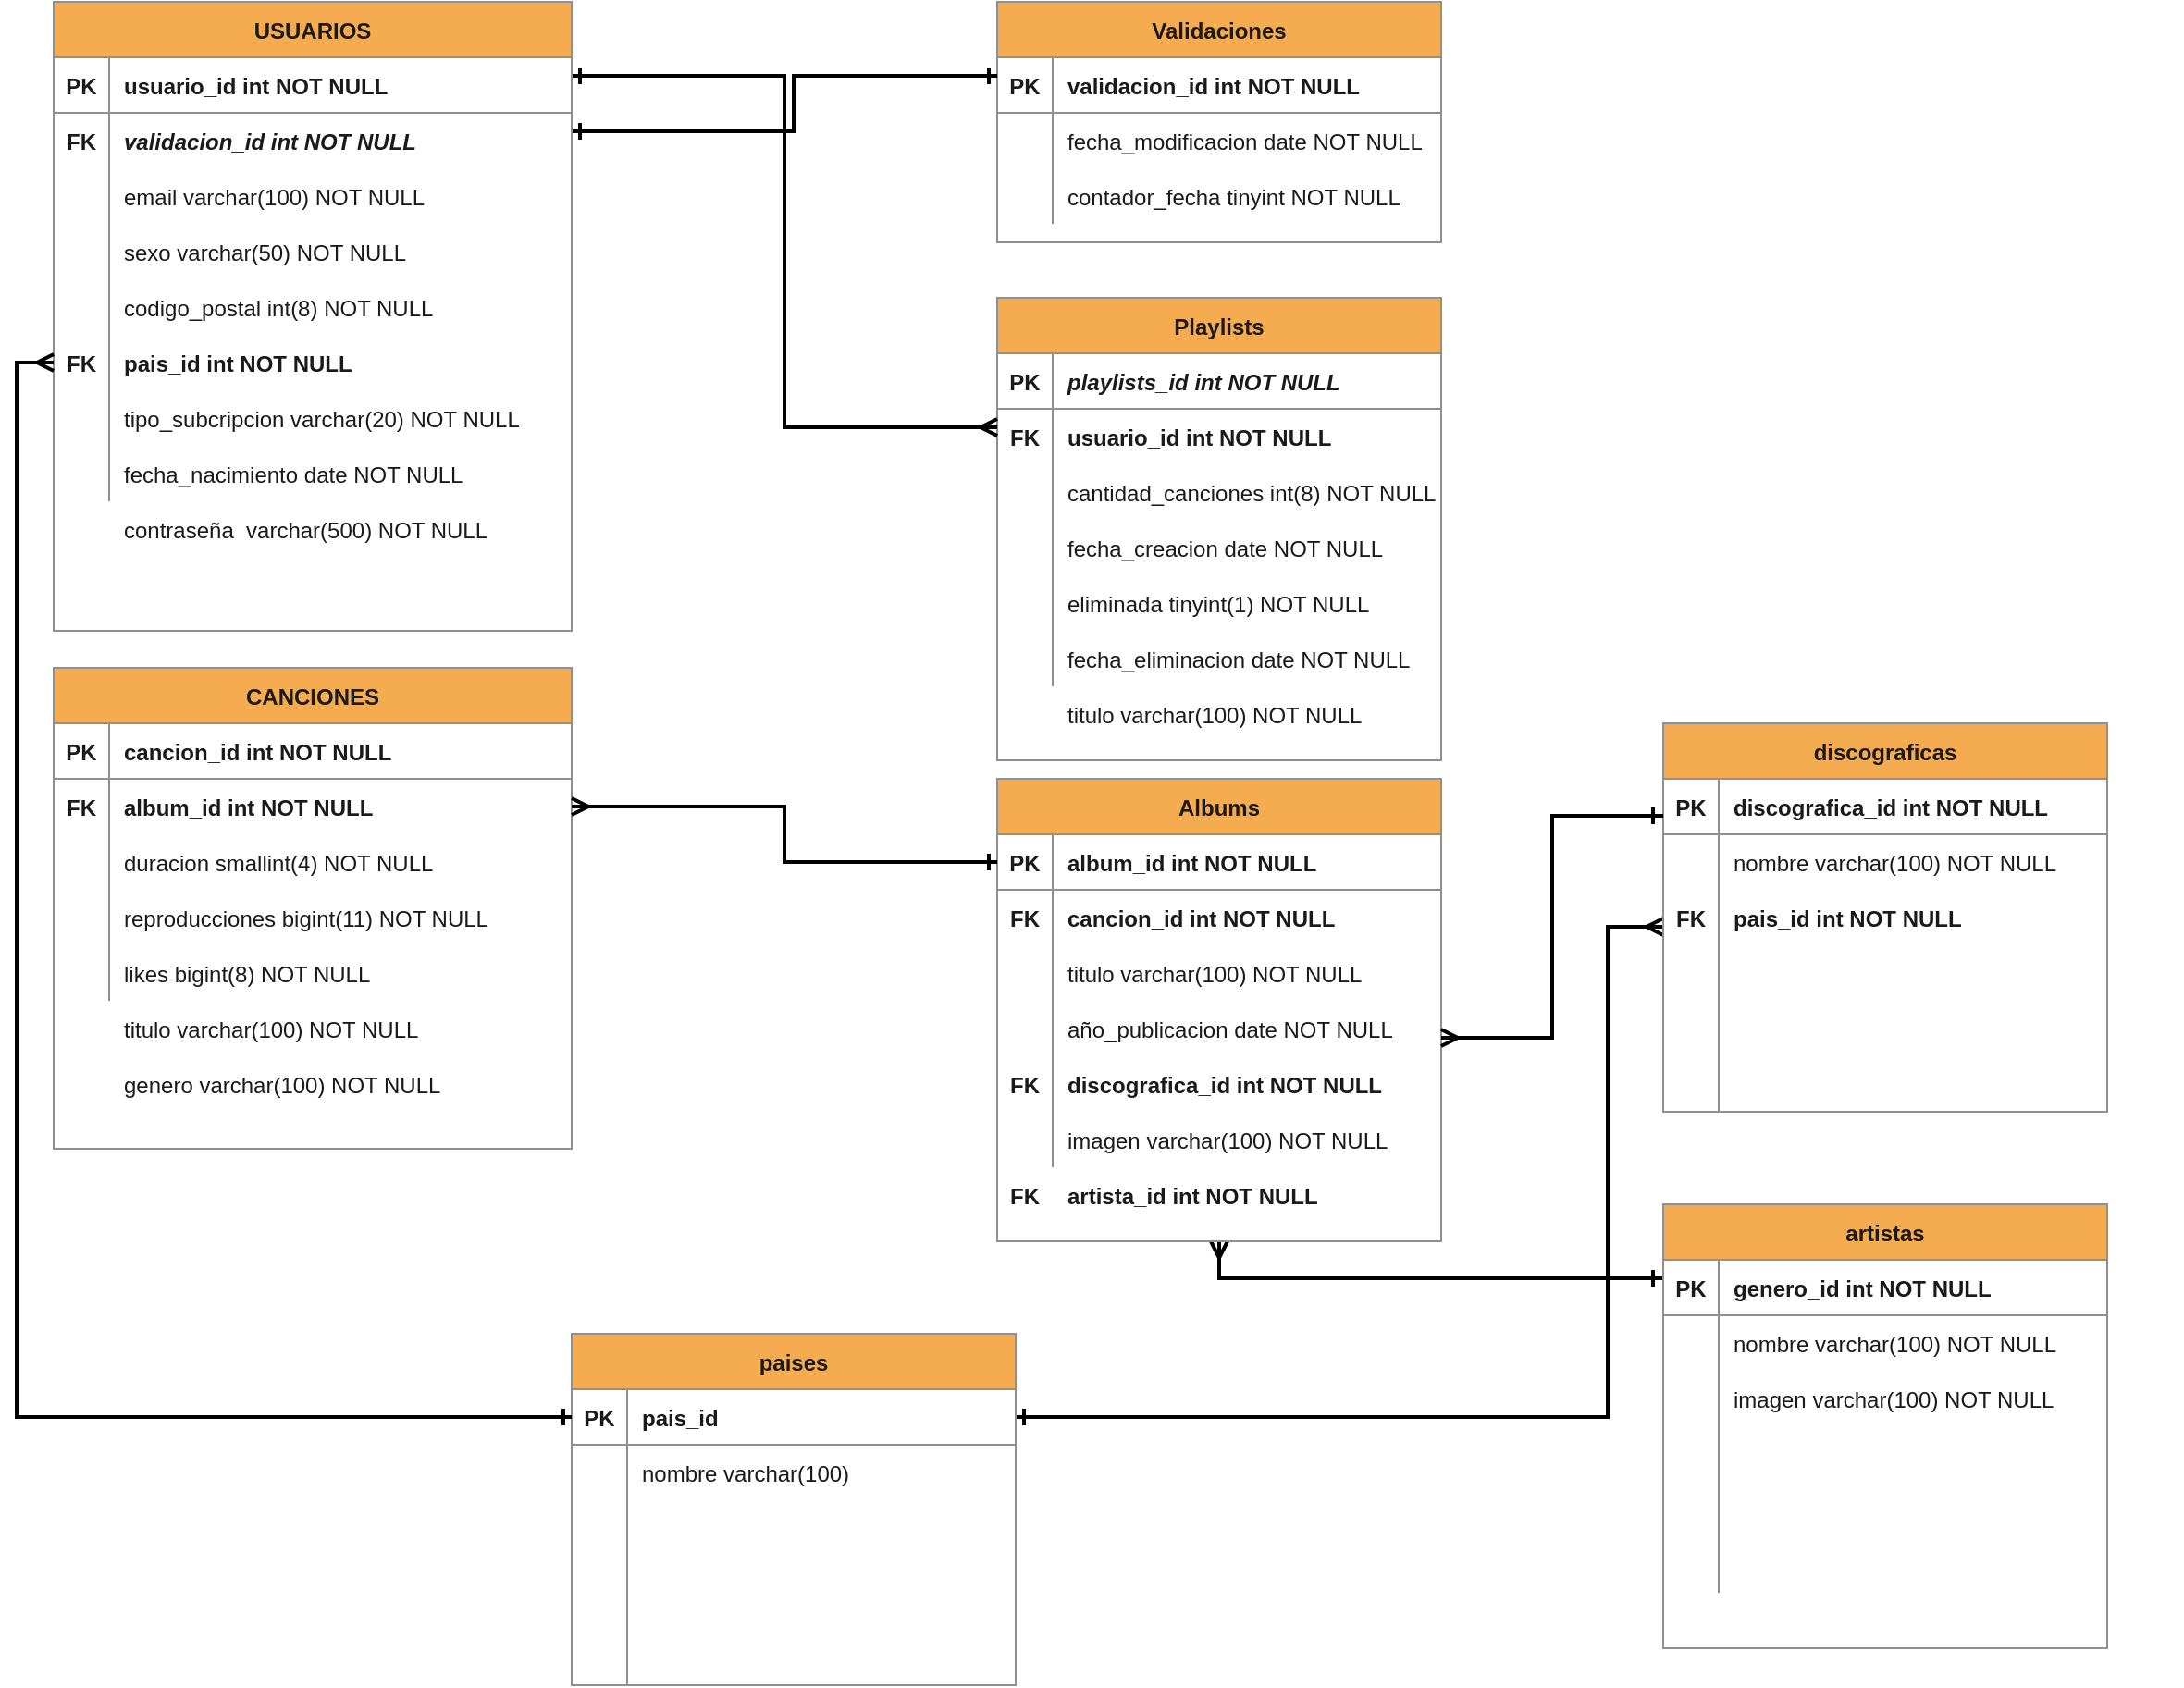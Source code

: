 <mxfile version="21.3.7" type="device">
  <diagram id="R2lEEEUBdFMjLlhIrx00" name="Page-1">
    <mxGraphModel dx="710" dy="1177" grid="1" gridSize="10" guides="1" tooltips="1" connect="1" arrows="1" fold="1" page="1" pageScale="1" pageWidth="850" pageHeight="1100" math="0" shadow="0" extFonts="Permanent Marker^https://fonts.googleapis.com/css?family=Permanent+Marker">
      <root>
        <mxCell id="0" />
        <mxCell id="1" parent="0" />
        <mxCell id="C-vyLk0tnHw3VtMMgP7b-2" value="Validaciones" style="shape=table;startSize=30;container=1;collapsible=1;childLayout=tableLayout;fixedRows=1;rowLines=0;fontStyle=1;align=center;resizeLast=1;labelBackgroundColor=none;fillColor=#F5AB50;strokeColor=#909090;fontColor=#1A1A1A;rounded=0;" parent="1" vertex="1">
          <mxGeometry x="550" y="40" width="240" height="130" as="geometry" />
        </mxCell>
        <mxCell id="C-vyLk0tnHw3VtMMgP7b-3" value="" style="shape=partialRectangle;collapsible=0;dropTarget=0;pointerEvents=0;fillColor=none;points=[[0,0.5],[1,0.5]];portConstraint=eastwest;top=0;left=0;right=0;bottom=1;labelBackgroundColor=none;strokeColor=#909090;fontColor=#1A1A1A;rounded=0;" parent="C-vyLk0tnHw3VtMMgP7b-2" vertex="1">
          <mxGeometry y="30" width="240" height="30" as="geometry" />
        </mxCell>
        <mxCell id="C-vyLk0tnHw3VtMMgP7b-4" value="PK" style="shape=partialRectangle;overflow=hidden;connectable=0;fillColor=none;top=0;left=0;bottom=0;right=0;fontStyle=1;labelBackgroundColor=none;strokeColor=#909090;fontColor=#1A1A1A;rounded=0;" parent="C-vyLk0tnHw3VtMMgP7b-3" vertex="1">
          <mxGeometry width="30" height="30" as="geometry">
            <mxRectangle width="30" height="30" as="alternateBounds" />
          </mxGeometry>
        </mxCell>
        <mxCell id="C-vyLk0tnHw3VtMMgP7b-5" value="validacion_id int NOT NULL " style="shape=partialRectangle;overflow=hidden;connectable=0;fillColor=none;top=0;left=0;bottom=0;right=0;align=left;spacingLeft=6;fontStyle=1;labelBackgroundColor=none;strokeColor=#909090;fontColor=#1A1A1A;rounded=0;" parent="C-vyLk0tnHw3VtMMgP7b-3" vertex="1">
          <mxGeometry x="30" width="210" height="30" as="geometry">
            <mxRectangle width="210" height="30" as="alternateBounds" />
          </mxGeometry>
        </mxCell>
        <mxCell id="C-vyLk0tnHw3VtMMgP7b-6" value="" style="shape=partialRectangle;collapsible=0;dropTarget=0;pointerEvents=0;fillColor=none;points=[[0,0.5],[1,0.5]];portConstraint=eastwest;top=0;left=0;right=0;bottom=0;labelBackgroundColor=none;strokeColor=#909090;fontColor=#1A1A1A;rounded=0;" parent="C-vyLk0tnHw3VtMMgP7b-2" vertex="1">
          <mxGeometry y="60" width="240" height="30" as="geometry" />
        </mxCell>
        <mxCell id="C-vyLk0tnHw3VtMMgP7b-7" value="" style="shape=partialRectangle;overflow=hidden;connectable=0;fillColor=none;top=0;left=0;bottom=0;right=0;labelBackgroundColor=none;strokeColor=#909090;fontColor=#1A1A1A;rounded=0;" parent="C-vyLk0tnHw3VtMMgP7b-6" vertex="1">
          <mxGeometry width="30" height="30" as="geometry">
            <mxRectangle width="30" height="30" as="alternateBounds" />
          </mxGeometry>
        </mxCell>
        <mxCell id="C-vyLk0tnHw3VtMMgP7b-8" value="fecha_modificacion date NOT NULL" style="shape=partialRectangle;overflow=hidden;connectable=0;fillColor=none;top=0;left=0;bottom=0;right=0;align=left;spacingLeft=6;labelBackgroundColor=none;strokeColor=#909090;fontColor=#1A1A1A;rounded=0;" parent="C-vyLk0tnHw3VtMMgP7b-6" vertex="1">
          <mxGeometry x="30" width="210" height="30" as="geometry">
            <mxRectangle width="210" height="30" as="alternateBounds" />
          </mxGeometry>
        </mxCell>
        <mxCell id="QfbPTx0oBcd0rSo4ga-3-16" value="" style="shape=partialRectangle;collapsible=0;dropTarget=0;pointerEvents=0;fillColor=none;points=[[0,0.5],[1,0.5]];portConstraint=eastwest;top=0;left=0;right=0;bottom=0;labelBackgroundColor=none;strokeColor=#909090;fontColor=#1A1A1A;rounded=0;" parent="C-vyLk0tnHw3VtMMgP7b-2" vertex="1">
          <mxGeometry y="90" width="240" height="30" as="geometry" />
        </mxCell>
        <mxCell id="QfbPTx0oBcd0rSo4ga-3-17" value="" style="shape=partialRectangle;overflow=hidden;connectable=0;fillColor=none;top=0;left=0;bottom=0;right=0;labelBackgroundColor=none;strokeColor=#909090;fontColor=#1A1A1A;rounded=0;" parent="QfbPTx0oBcd0rSo4ga-3-16" vertex="1">
          <mxGeometry width="30" height="30" as="geometry">
            <mxRectangle width="30" height="30" as="alternateBounds" />
          </mxGeometry>
        </mxCell>
        <mxCell id="QfbPTx0oBcd0rSo4ga-3-18" value="contador_fecha tinyint NOT NULL" style="shape=partialRectangle;overflow=hidden;connectable=0;fillColor=none;top=0;left=0;bottom=0;right=0;align=left;spacingLeft=6;labelBackgroundColor=none;strokeColor=#909090;fontColor=#1A1A1A;rounded=0;" parent="QfbPTx0oBcd0rSo4ga-3-16" vertex="1">
          <mxGeometry x="30" width="210" height="30" as="geometry">
            <mxRectangle width="210" height="30" as="alternateBounds" />
          </mxGeometry>
        </mxCell>
        <mxCell id="C-vyLk0tnHw3VtMMgP7b-13" value="Playlists" style="shape=table;startSize=30;container=1;collapsible=1;childLayout=tableLayout;fixedRows=1;rowLines=0;fontStyle=1;align=center;resizeLast=1;labelBackgroundColor=none;fillColor=#F5AB50;strokeColor=#909090;fontColor=#1A1A1A;rounded=0;" parent="1" vertex="1">
          <mxGeometry x="550" y="200" width="240" height="250" as="geometry" />
        </mxCell>
        <mxCell id="C-vyLk0tnHw3VtMMgP7b-14" value="" style="shape=partialRectangle;collapsible=0;dropTarget=0;pointerEvents=0;fillColor=none;points=[[0,0.5],[1,0.5]];portConstraint=eastwest;top=0;left=0;right=0;bottom=1;labelBackgroundColor=none;strokeColor=#909090;fontColor=#1A1A1A;rounded=0;" parent="C-vyLk0tnHw3VtMMgP7b-13" vertex="1">
          <mxGeometry y="30" width="240" height="30" as="geometry" />
        </mxCell>
        <mxCell id="C-vyLk0tnHw3VtMMgP7b-15" value="PK" style="shape=partialRectangle;overflow=hidden;connectable=0;fillColor=none;top=0;left=0;bottom=0;right=0;fontStyle=1;labelBackgroundColor=none;strokeColor=#909090;fontColor=#1A1A1A;rounded=0;" parent="C-vyLk0tnHw3VtMMgP7b-14" vertex="1">
          <mxGeometry width="30" height="30" as="geometry">
            <mxRectangle width="30" height="30" as="alternateBounds" />
          </mxGeometry>
        </mxCell>
        <mxCell id="C-vyLk0tnHw3VtMMgP7b-16" value="playlists_id int NOT NULL " style="shape=partialRectangle;overflow=hidden;connectable=0;fillColor=none;top=0;left=0;bottom=0;right=0;align=left;spacingLeft=6;fontStyle=3;labelBackgroundColor=none;strokeColor=#909090;fontColor=#1A1A1A;rounded=0;" parent="C-vyLk0tnHw3VtMMgP7b-14" vertex="1">
          <mxGeometry x="30" width="210" height="30" as="geometry">
            <mxRectangle width="210" height="30" as="alternateBounds" />
          </mxGeometry>
        </mxCell>
        <mxCell id="C-vyLk0tnHw3VtMMgP7b-17" value="" style="shape=partialRectangle;collapsible=0;dropTarget=0;pointerEvents=0;fillColor=none;points=[[0,0.5],[1,0.5]];portConstraint=eastwest;top=0;left=0;right=0;bottom=0;labelBackgroundColor=none;strokeColor=#909090;fontColor=#1A1A1A;rounded=0;" parent="C-vyLk0tnHw3VtMMgP7b-13" vertex="1">
          <mxGeometry y="60" width="240" height="30" as="geometry" />
        </mxCell>
        <mxCell id="C-vyLk0tnHw3VtMMgP7b-18" value="" style="shape=partialRectangle;overflow=hidden;connectable=0;fillColor=none;top=0;left=0;bottom=0;right=0;labelBackgroundColor=none;strokeColor=#909090;fontColor=#1A1A1A;rounded=0;" parent="C-vyLk0tnHw3VtMMgP7b-17" vertex="1">
          <mxGeometry width="30" height="30" as="geometry">
            <mxRectangle width="30" height="30" as="alternateBounds" />
          </mxGeometry>
        </mxCell>
        <mxCell id="C-vyLk0tnHw3VtMMgP7b-19" value="" style="shape=partialRectangle;overflow=hidden;connectable=0;fillColor=none;top=0;left=0;bottom=0;right=0;align=left;spacingLeft=6;labelBackgroundColor=none;strokeColor=#909090;fontColor=#1A1A1A;rounded=0;" parent="C-vyLk0tnHw3VtMMgP7b-17" vertex="1">
          <mxGeometry x="30" width="210" height="30" as="geometry">
            <mxRectangle width="210" height="30" as="alternateBounds" />
          </mxGeometry>
        </mxCell>
        <mxCell id="QfbPTx0oBcd0rSo4ga-3-19" value="" style="shape=partialRectangle;collapsible=0;dropTarget=0;pointerEvents=0;fillColor=none;points=[[0,0.5],[1,0.5]];portConstraint=eastwest;top=0;left=0;right=0;bottom=0;labelBackgroundColor=none;strokeColor=#909090;fontColor=#1A1A1A;rounded=0;" parent="C-vyLk0tnHw3VtMMgP7b-13" vertex="1">
          <mxGeometry y="90" width="240" height="30" as="geometry" />
        </mxCell>
        <mxCell id="QfbPTx0oBcd0rSo4ga-3-20" value="" style="shape=partialRectangle;overflow=hidden;connectable=0;fillColor=none;top=0;left=0;bottom=0;right=0;labelBackgroundColor=none;strokeColor=#909090;fontColor=#1A1A1A;rounded=0;" parent="QfbPTx0oBcd0rSo4ga-3-19" vertex="1">
          <mxGeometry width="30" height="30" as="geometry">
            <mxRectangle width="30" height="30" as="alternateBounds" />
          </mxGeometry>
        </mxCell>
        <mxCell id="QfbPTx0oBcd0rSo4ga-3-21" value="cantidad_canciones int(8) NOT NULL" style="shape=partialRectangle;overflow=hidden;connectable=0;fillColor=none;top=0;left=0;bottom=0;right=0;align=left;spacingLeft=6;labelBackgroundColor=none;strokeColor=#909090;fontColor=#1A1A1A;rounded=0;" parent="QfbPTx0oBcd0rSo4ga-3-19" vertex="1">
          <mxGeometry x="30" width="210" height="30" as="geometry">
            <mxRectangle width="210" height="30" as="alternateBounds" />
          </mxGeometry>
        </mxCell>
        <mxCell id="QfbPTx0oBcd0rSo4ga-3-22" value="" style="shape=partialRectangle;collapsible=0;dropTarget=0;pointerEvents=0;fillColor=none;points=[[0,0.5],[1,0.5]];portConstraint=eastwest;top=0;left=0;right=0;bottom=0;labelBackgroundColor=none;strokeColor=#909090;fontColor=#1A1A1A;rounded=0;" parent="C-vyLk0tnHw3VtMMgP7b-13" vertex="1">
          <mxGeometry y="120" width="240" height="30" as="geometry" />
        </mxCell>
        <mxCell id="QfbPTx0oBcd0rSo4ga-3-23" value="" style="shape=partialRectangle;overflow=hidden;connectable=0;fillColor=none;top=0;left=0;bottom=0;right=0;labelBackgroundColor=none;strokeColor=#909090;fontColor=#1A1A1A;rounded=0;" parent="QfbPTx0oBcd0rSo4ga-3-22" vertex="1">
          <mxGeometry width="30" height="30" as="geometry">
            <mxRectangle width="30" height="30" as="alternateBounds" />
          </mxGeometry>
        </mxCell>
        <mxCell id="QfbPTx0oBcd0rSo4ga-3-24" value="fecha_creacion date NOT NULL" style="shape=partialRectangle;overflow=hidden;connectable=0;fillColor=none;top=0;left=0;bottom=0;right=0;align=left;spacingLeft=6;labelBackgroundColor=none;strokeColor=#909090;fontColor=#1A1A1A;rounded=0;" parent="QfbPTx0oBcd0rSo4ga-3-22" vertex="1">
          <mxGeometry x="30" width="210" height="30" as="geometry">
            <mxRectangle width="210" height="30" as="alternateBounds" />
          </mxGeometry>
        </mxCell>
        <mxCell id="QfbPTx0oBcd0rSo4ga-3-50" value="" style="shape=partialRectangle;collapsible=0;dropTarget=0;pointerEvents=0;fillColor=none;points=[[0,0.5],[1,0.5]];portConstraint=eastwest;top=0;left=0;right=0;bottom=0;labelBackgroundColor=none;strokeColor=#909090;fontColor=#1A1A1A;rounded=0;" parent="C-vyLk0tnHw3VtMMgP7b-13" vertex="1">
          <mxGeometry y="150" width="240" height="30" as="geometry" />
        </mxCell>
        <mxCell id="QfbPTx0oBcd0rSo4ga-3-51" value="" style="shape=partialRectangle;overflow=hidden;connectable=0;fillColor=none;top=0;left=0;bottom=0;right=0;labelBackgroundColor=none;strokeColor=#909090;fontColor=#1A1A1A;rounded=0;" parent="QfbPTx0oBcd0rSo4ga-3-50" vertex="1">
          <mxGeometry width="30" height="30" as="geometry">
            <mxRectangle width="30" height="30" as="alternateBounds" />
          </mxGeometry>
        </mxCell>
        <mxCell id="QfbPTx0oBcd0rSo4ga-3-52" value="eliminada tinyint(1) NOT NULL" style="shape=partialRectangle;overflow=hidden;connectable=0;fillColor=none;top=0;left=0;bottom=0;right=0;align=left;spacingLeft=6;labelBackgroundColor=none;strokeColor=#909090;fontColor=#1A1A1A;rounded=0;" parent="QfbPTx0oBcd0rSo4ga-3-50" vertex="1">
          <mxGeometry x="30" width="210" height="30" as="geometry">
            <mxRectangle width="210" height="30" as="alternateBounds" />
          </mxGeometry>
        </mxCell>
        <mxCell id="QfbPTx0oBcd0rSo4ga-3-47" value="" style="shape=partialRectangle;collapsible=0;dropTarget=0;pointerEvents=0;fillColor=none;points=[[0,0.5],[1,0.5]];portConstraint=eastwest;top=0;left=0;right=0;bottom=0;labelBackgroundColor=none;strokeColor=#909090;fontColor=#1A1A1A;rounded=0;" parent="C-vyLk0tnHw3VtMMgP7b-13" vertex="1">
          <mxGeometry y="180" width="240" height="30" as="geometry" />
        </mxCell>
        <mxCell id="QfbPTx0oBcd0rSo4ga-3-48" value="" style="shape=partialRectangle;overflow=hidden;connectable=0;fillColor=none;top=0;left=0;bottom=0;right=0;labelBackgroundColor=none;strokeColor=#909090;fontColor=#1A1A1A;rounded=0;" parent="QfbPTx0oBcd0rSo4ga-3-47" vertex="1">
          <mxGeometry width="30" height="30" as="geometry">
            <mxRectangle width="30" height="30" as="alternateBounds" />
          </mxGeometry>
        </mxCell>
        <mxCell id="QfbPTx0oBcd0rSo4ga-3-49" value="fecha_eliminacion date NOT NULL" style="shape=partialRectangle;overflow=hidden;connectable=0;fillColor=none;top=0;left=0;bottom=0;right=0;align=left;spacingLeft=6;labelBackgroundColor=none;strokeColor=#909090;fontColor=#1A1A1A;rounded=0;" parent="QfbPTx0oBcd0rSo4ga-3-47" vertex="1">
          <mxGeometry x="30" width="210" height="30" as="geometry">
            <mxRectangle width="210" height="30" as="alternateBounds" />
          </mxGeometry>
        </mxCell>
        <mxCell id="2eysvJaFHwCBytNDXIRJ-1" style="edgeStyle=orthogonalEdgeStyle;rounded=0;orthogonalLoop=1;jettySize=auto;html=1;endArrow=ERone;endFill=0;startArrow=ERone;startFill=0;strokeWidth=2;entryX=0;entryY=0.333;entryDx=0;entryDy=0;entryPerimeter=0;" parent="1" source="C-vyLk0tnHw3VtMMgP7b-23" target="C-vyLk0tnHw3VtMMgP7b-3" edge="1">
          <mxGeometry relative="1" as="geometry">
            <mxPoint x="540" y="80" as="targetPoint" />
            <Array as="points">
              <mxPoint x="440" y="110" />
              <mxPoint x="440" y="80" />
            </Array>
          </mxGeometry>
        </mxCell>
        <mxCell id="2eysvJaFHwCBytNDXIRJ-7" style="edgeStyle=orthogonalEdgeStyle;rounded=0;orthogonalLoop=1;jettySize=auto;html=1;startArrow=ERone;startFill=0;endArrow=ERmany;endFill=0;strokeWidth=2;" parent="1" source="C-vyLk0tnHw3VtMMgP7b-23" edge="1">
          <mxGeometry relative="1" as="geometry">
            <mxPoint x="550" y="270" as="targetPoint" />
            <Array as="points">
              <mxPoint x="435" y="80" />
              <mxPoint x="435" y="270" />
              <mxPoint x="550" y="270" />
            </Array>
          </mxGeometry>
        </mxCell>
        <mxCell id="C-vyLk0tnHw3VtMMgP7b-23" value="USUARIOS" style="shape=table;startSize=30;container=1;collapsible=1;childLayout=tableLayout;fixedRows=1;rowLines=0;fontStyle=1;align=center;resizeLast=1;labelBackgroundColor=none;fillColor=#F5AB50;strokeColor=#909090;fontColor=#1A1A1A;rounded=0;" parent="1" vertex="1">
          <mxGeometry x="40" y="40" width="280" height="340" as="geometry" />
        </mxCell>
        <mxCell id="C-vyLk0tnHw3VtMMgP7b-24" value="" style="shape=partialRectangle;collapsible=0;dropTarget=0;pointerEvents=0;fillColor=none;points=[[0,0.5],[1,0.5]];portConstraint=eastwest;top=0;left=0;right=0;bottom=1;labelBackgroundColor=none;strokeColor=#909090;fontColor=#1A1A1A;rounded=0;" parent="C-vyLk0tnHw3VtMMgP7b-23" vertex="1">
          <mxGeometry y="30" width="280" height="30" as="geometry" />
        </mxCell>
        <mxCell id="C-vyLk0tnHw3VtMMgP7b-25" value="PK" style="shape=partialRectangle;overflow=hidden;connectable=0;fillColor=none;top=0;left=0;bottom=0;right=0;fontStyle=1;labelBackgroundColor=none;strokeColor=#909090;fontColor=#1A1A1A;rounded=0;" parent="C-vyLk0tnHw3VtMMgP7b-24" vertex="1">
          <mxGeometry width="30" height="30" as="geometry">
            <mxRectangle width="30" height="30" as="alternateBounds" />
          </mxGeometry>
        </mxCell>
        <mxCell id="C-vyLk0tnHw3VtMMgP7b-26" value="usuario_id int NOT NULL " style="shape=partialRectangle;overflow=hidden;connectable=0;fillColor=none;top=0;left=0;bottom=0;right=0;align=left;spacingLeft=6;fontStyle=1;labelBackgroundColor=none;strokeColor=#909090;fontColor=#1A1A1A;rounded=0;" parent="C-vyLk0tnHw3VtMMgP7b-24" vertex="1">
          <mxGeometry x="30" width="250" height="30" as="geometry">
            <mxRectangle width="250" height="30" as="alternateBounds" />
          </mxGeometry>
        </mxCell>
        <mxCell id="C-vyLk0tnHw3VtMMgP7b-27" value="" style="shape=partialRectangle;collapsible=0;dropTarget=0;pointerEvents=0;fillColor=none;points=[[0,0.5],[1,0.5]];portConstraint=eastwest;top=0;left=0;right=0;bottom=0;labelBackgroundColor=none;strokeColor=#909090;fontColor=#1A1A1A;rounded=0;" parent="C-vyLk0tnHw3VtMMgP7b-23" vertex="1">
          <mxGeometry y="60" width="280" height="30" as="geometry" />
        </mxCell>
        <mxCell id="C-vyLk0tnHw3VtMMgP7b-28" value="" style="shape=partialRectangle;overflow=hidden;connectable=0;fillColor=none;top=0;left=0;bottom=0;right=0;labelBackgroundColor=none;strokeColor=#909090;fontColor=#1A1A1A;rounded=0;" parent="C-vyLk0tnHw3VtMMgP7b-27" vertex="1">
          <mxGeometry width="30" height="30" as="geometry">
            <mxRectangle width="30" height="30" as="alternateBounds" />
          </mxGeometry>
        </mxCell>
        <mxCell id="C-vyLk0tnHw3VtMMgP7b-29" value="" style="shape=partialRectangle;overflow=hidden;connectable=0;fillColor=none;top=0;left=0;bottom=0;right=0;align=left;spacingLeft=6;labelBackgroundColor=none;strokeColor=#909090;fontColor=#1A1A1A;rounded=0;" parent="C-vyLk0tnHw3VtMMgP7b-27" vertex="1">
          <mxGeometry x="30" width="250" height="30" as="geometry">
            <mxRectangle width="250" height="30" as="alternateBounds" />
          </mxGeometry>
        </mxCell>
        <mxCell id="QfbPTx0oBcd0rSo4ga-3-1" value="" style="shape=partialRectangle;collapsible=0;dropTarget=0;pointerEvents=0;fillColor=none;points=[[0,0.5],[1,0.5]];portConstraint=eastwest;top=0;left=0;right=0;bottom=0;labelBackgroundColor=none;strokeColor=#909090;fontColor=#1A1A1A;rounded=0;" parent="C-vyLk0tnHw3VtMMgP7b-23" vertex="1">
          <mxGeometry y="90" width="280" height="30" as="geometry" />
        </mxCell>
        <mxCell id="QfbPTx0oBcd0rSo4ga-3-2" value="" style="shape=partialRectangle;overflow=hidden;connectable=0;fillColor=none;top=0;left=0;bottom=0;right=0;labelBackgroundColor=none;strokeColor=#909090;fontColor=#1A1A1A;rounded=0;" parent="QfbPTx0oBcd0rSo4ga-3-1" vertex="1">
          <mxGeometry width="30" height="30" as="geometry">
            <mxRectangle width="30" height="30" as="alternateBounds" />
          </mxGeometry>
        </mxCell>
        <mxCell id="QfbPTx0oBcd0rSo4ga-3-3" value="" style="shape=partialRectangle;overflow=hidden;connectable=0;fillColor=none;top=0;left=0;bottom=0;right=0;align=left;spacingLeft=6;labelBackgroundColor=none;strokeColor=#909090;fontColor=#1A1A1A;rounded=0;" parent="QfbPTx0oBcd0rSo4ga-3-1" vertex="1">
          <mxGeometry x="30" width="250" height="30" as="geometry">
            <mxRectangle width="250" height="30" as="alternateBounds" />
          </mxGeometry>
        </mxCell>
        <mxCell id="QfbPTx0oBcd0rSo4ga-3-7" value="" style="shape=partialRectangle;collapsible=0;dropTarget=0;pointerEvents=0;fillColor=none;points=[[0,0.5],[1,0.5]];portConstraint=eastwest;top=0;left=0;right=0;bottom=0;labelBackgroundColor=none;strokeColor=#909090;fontColor=#1A1A1A;rounded=0;" parent="C-vyLk0tnHw3VtMMgP7b-23" vertex="1">
          <mxGeometry y="120" width="280" height="30" as="geometry" />
        </mxCell>
        <mxCell id="QfbPTx0oBcd0rSo4ga-3-8" value="" style="shape=partialRectangle;overflow=hidden;connectable=0;fillColor=none;top=0;left=0;bottom=0;right=0;labelBackgroundColor=none;strokeColor=#909090;fontColor=#1A1A1A;rounded=0;" parent="QfbPTx0oBcd0rSo4ga-3-7" vertex="1">
          <mxGeometry width="30" height="30" as="geometry">
            <mxRectangle width="30" height="30" as="alternateBounds" />
          </mxGeometry>
        </mxCell>
        <mxCell id="QfbPTx0oBcd0rSo4ga-3-9" value="sexo varchar(50) NOT NULL" style="shape=partialRectangle;overflow=hidden;connectable=0;fillColor=none;top=0;left=0;bottom=0;right=0;align=left;spacingLeft=6;labelBackgroundColor=none;strokeColor=#909090;fontColor=#1A1A1A;rounded=0;" parent="QfbPTx0oBcd0rSo4ga-3-7" vertex="1">
          <mxGeometry x="30" width="250" height="30" as="geometry">
            <mxRectangle width="250" height="30" as="alternateBounds" />
          </mxGeometry>
        </mxCell>
        <mxCell id="QfbPTx0oBcd0rSo4ga-3-10" value="" style="shape=partialRectangle;collapsible=0;dropTarget=0;pointerEvents=0;fillColor=none;points=[[0,0.5],[1,0.5]];portConstraint=eastwest;top=0;left=0;right=0;bottom=0;labelBackgroundColor=none;strokeColor=#909090;fontColor=#1A1A1A;rounded=0;" parent="C-vyLk0tnHw3VtMMgP7b-23" vertex="1">
          <mxGeometry y="150" width="280" height="30" as="geometry" />
        </mxCell>
        <mxCell id="QfbPTx0oBcd0rSo4ga-3-11" value="" style="shape=partialRectangle;overflow=hidden;connectable=0;fillColor=none;top=0;left=0;bottom=0;right=0;labelBackgroundColor=none;strokeColor=#909090;fontColor=#1A1A1A;rounded=0;" parent="QfbPTx0oBcd0rSo4ga-3-10" vertex="1">
          <mxGeometry width="30" height="30" as="geometry">
            <mxRectangle width="30" height="30" as="alternateBounds" />
          </mxGeometry>
        </mxCell>
        <mxCell id="QfbPTx0oBcd0rSo4ga-3-12" value="codigo_postal int(8) NOT NULL" style="shape=partialRectangle;overflow=hidden;connectable=0;fillColor=none;top=0;left=0;bottom=0;right=0;align=left;spacingLeft=6;labelBackgroundColor=none;strokeColor=#909090;fontColor=#1A1A1A;rounded=0;" parent="QfbPTx0oBcd0rSo4ga-3-10" vertex="1">
          <mxGeometry x="30" width="250" height="30" as="geometry">
            <mxRectangle width="250" height="30" as="alternateBounds" />
          </mxGeometry>
        </mxCell>
        <mxCell id="QfbPTx0oBcd0rSo4ga-3-13" value="" style="shape=partialRectangle;collapsible=0;dropTarget=0;pointerEvents=0;fillColor=none;points=[[0,0.5],[1,0.5]];portConstraint=eastwest;top=0;left=0;right=0;bottom=0;labelBackgroundColor=none;strokeColor=#909090;fontColor=#1A1A1A;rounded=0;" parent="C-vyLk0tnHw3VtMMgP7b-23" vertex="1">
          <mxGeometry y="180" width="280" height="30" as="geometry" />
        </mxCell>
        <mxCell id="QfbPTx0oBcd0rSo4ga-3-14" value="" style="shape=partialRectangle;overflow=hidden;connectable=0;fillColor=none;top=0;left=0;bottom=0;right=0;labelBackgroundColor=none;strokeColor=#909090;fontColor=#1A1A1A;rounded=0;" parent="QfbPTx0oBcd0rSo4ga-3-13" vertex="1">
          <mxGeometry width="30" height="30" as="geometry">
            <mxRectangle width="30" height="30" as="alternateBounds" />
          </mxGeometry>
        </mxCell>
        <mxCell id="QfbPTx0oBcd0rSo4ga-3-15" value="pais_id int NOT NULL" style="shape=partialRectangle;overflow=hidden;connectable=0;fillColor=none;top=0;left=0;bottom=0;right=0;align=left;spacingLeft=6;labelBackgroundColor=none;strokeColor=#909090;fontColor=#1A1A1A;rounded=0;fontStyle=1" parent="QfbPTx0oBcd0rSo4ga-3-13" vertex="1">
          <mxGeometry x="30" width="250" height="30" as="geometry">
            <mxRectangle width="250" height="30" as="alternateBounds" />
          </mxGeometry>
        </mxCell>
        <mxCell id="QfbPTx0oBcd0rSo4ga-3-28" value="" style="shape=partialRectangle;collapsible=0;dropTarget=0;pointerEvents=0;fillColor=none;points=[[0,0.5],[1,0.5]];portConstraint=eastwest;top=0;left=0;right=0;bottom=0;labelBackgroundColor=none;strokeColor=#909090;fontColor=#1A1A1A;rounded=0;" parent="C-vyLk0tnHw3VtMMgP7b-23" vertex="1">
          <mxGeometry y="210" width="280" height="30" as="geometry" />
        </mxCell>
        <mxCell id="QfbPTx0oBcd0rSo4ga-3-29" value="" style="shape=partialRectangle;overflow=hidden;connectable=0;fillColor=none;top=0;left=0;bottom=0;right=0;labelBackgroundColor=none;strokeColor=#909090;fontColor=#1A1A1A;rounded=0;" parent="QfbPTx0oBcd0rSo4ga-3-28" vertex="1">
          <mxGeometry width="30" height="30" as="geometry">
            <mxRectangle width="30" height="30" as="alternateBounds" />
          </mxGeometry>
        </mxCell>
        <mxCell id="QfbPTx0oBcd0rSo4ga-3-30" value="tipo_subcripcion varchar(20) NOT NULL" style="shape=partialRectangle;overflow=hidden;connectable=0;fillColor=none;top=0;left=0;bottom=0;right=0;align=left;spacingLeft=6;labelBackgroundColor=none;strokeColor=#909090;fontColor=#1A1A1A;rounded=0;" parent="QfbPTx0oBcd0rSo4ga-3-28" vertex="1">
          <mxGeometry x="30" width="250" height="30" as="geometry">
            <mxRectangle width="250" height="30" as="alternateBounds" />
          </mxGeometry>
        </mxCell>
        <mxCell id="QfbPTx0oBcd0rSo4ga-3-4" value="" style="shape=partialRectangle;collapsible=0;dropTarget=0;pointerEvents=0;fillColor=none;points=[[0,0.5],[1,0.5]];portConstraint=eastwest;top=0;left=0;right=0;bottom=0;labelBackgroundColor=none;strokeColor=#909090;fontColor=#1A1A1A;rounded=0;" parent="C-vyLk0tnHw3VtMMgP7b-23" vertex="1">
          <mxGeometry y="240" width="280" height="30" as="geometry" />
        </mxCell>
        <mxCell id="QfbPTx0oBcd0rSo4ga-3-5" value="" style="shape=partialRectangle;overflow=hidden;connectable=0;fillColor=none;top=0;left=0;bottom=0;right=0;labelBackgroundColor=none;strokeColor=#909090;fontColor=#1A1A1A;rounded=0;" parent="QfbPTx0oBcd0rSo4ga-3-4" vertex="1">
          <mxGeometry width="30" height="30" as="geometry">
            <mxRectangle width="30" height="30" as="alternateBounds" />
          </mxGeometry>
        </mxCell>
        <mxCell id="QfbPTx0oBcd0rSo4ga-3-6" value="fecha_nacimiento date NOT NULL" style="shape=partialRectangle;overflow=hidden;connectable=0;fillColor=none;top=0;left=0;bottom=0;right=0;align=left;spacingLeft=6;labelBackgroundColor=none;strokeColor=#909090;fontColor=#1A1A1A;rounded=0;" parent="QfbPTx0oBcd0rSo4ga-3-4" vertex="1">
          <mxGeometry x="30" width="250" height="30" as="geometry">
            <mxRectangle width="250" height="30" as="alternateBounds" />
          </mxGeometry>
        </mxCell>
        <mxCell id="QfbPTx0oBcd0rSo4ga-3-31" value="CANCIONES" style="shape=table;startSize=30;container=1;collapsible=1;childLayout=tableLayout;fixedRows=1;rowLines=0;fontStyle=1;align=center;resizeLast=1;labelBackgroundColor=none;fillColor=#F5AB50;strokeColor=#909090;fontColor=#1A1A1A;rounded=0;" parent="1" vertex="1">
          <mxGeometry x="40" y="400" width="280" height="260" as="geometry">
            <mxRectangle x="490" y="490" width="100" height="30" as="alternateBounds" />
          </mxGeometry>
        </mxCell>
        <mxCell id="QfbPTx0oBcd0rSo4ga-3-32" value="" style="shape=partialRectangle;collapsible=0;dropTarget=0;pointerEvents=0;fillColor=none;points=[[0,0.5],[1,0.5]];portConstraint=eastwest;top=0;left=0;right=0;bottom=1;labelBackgroundColor=none;strokeColor=#909090;fontColor=#1A1A1A;rounded=0;" parent="QfbPTx0oBcd0rSo4ga-3-31" vertex="1">
          <mxGeometry y="30" width="280" height="30" as="geometry" />
        </mxCell>
        <mxCell id="QfbPTx0oBcd0rSo4ga-3-33" value="PK" style="shape=partialRectangle;overflow=hidden;connectable=0;fillColor=none;top=0;left=0;bottom=0;right=0;fontStyle=1;labelBackgroundColor=none;strokeColor=#909090;fontColor=#1A1A1A;rounded=0;" parent="QfbPTx0oBcd0rSo4ga-3-32" vertex="1">
          <mxGeometry width="30" height="30" as="geometry">
            <mxRectangle width="30" height="30" as="alternateBounds" />
          </mxGeometry>
        </mxCell>
        <mxCell id="QfbPTx0oBcd0rSo4ga-3-34" value="cancion_id int NOT NULL " style="shape=partialRectangle;overflow=hidden;connectable=0;fillColor=none;top=0;left=0;bottom=0;right=0;align=left;spacingLeft=6;fontStyle=1;labelBackgroundColor=none;strokeColor=#909090;fontColor=#1A1A1A;rounded=0;" parent="QfbPTx0oBcd0rSo4ga-3-32" vertex="1">
          <mxGeometry x="30" width="250" height="30" as="geometry">
            <mxRectangle width="250" height="30" as="alternateBounds" />
          </mxGeometry>
        </mxCell>
        <mxCell id="QfbPTx0oBcd0rSo4ga-3-35" value="" style="shape=partialRectangle;collapsible=0;dropTarget=0;pointerEvents=0;fillColor=none;points=[[0,0.5],[1,0.5]];portConstraint=eastwest;top=0;left=0;right=0;bottom=0;labelBackgroundColor=none;strokeColor=#909090;fontColor=#1A1A1A;rounded=0;" parent="QfbPTx0oBcd0rSo4ga-3-31" vertex="1">
          <mxGeometry y="60" width="280" height="30" as="geometry" />
        </mxCell>
        <mxCell id="QfbPTx0oBcd0rSo4ga-3-36" value="" style="shape=partialRectangle;overflow=hidden;connectable=0;fillColor=none;top=0;left=0;bottom=0;right=0;labelBackgroundColor=none;strokeColor=#909090;fontColor=#1A1A1A;rounded=0;" parent="QfbPTx0oBcd0rSo4ga-3-35" vertex="1">
          <mxGeometry width="30" height="30" as="geometry">
            <mxRectangle width="30" height="30" as="alternateBounds" />
          </mxGeometry>
        </mxCell>
        <mxCell id="QfbPTx0oBcd0rSo4ga-3-37" value="" style="shape=partialRectangle;overflow=hidden;connectable=0;fillColor=none;top=0;left=0;bottom=0;right=0;align=left;spacingLeft=6;labelBackgroundColor=none;strokeColor=#909090;fontColor=#1A1A1A;rounded=0;" parent="QfbPTx0oBcd0rSo4ga-3-35" vertex="1">
          <mxGeometry x="30" width="250" height="30" as="geometry">
            <mxRectangle width="250" height="30" as="alternateBounds" />
          </mxGeometry>
        </mxCell>
        <mxCell id="QfbPTx0oBcd0rSo4ga-3-38" value="" style="shape=partialRectangle;collapsible=0;dropTarget=0;pointerEvents=0;fillColor=none;points=[[0,0.5],[1,0.5]];portConstraint=eastwest;top=0;left=0;right=0;bottom=0;labelBackgroundColor=none;strokeColor=#909090;fontColor=#1A1A1A;rounded=0;" parent="QfbPTx0oBcd0rSo4ga-3-31" vertex="1">
          <mxGeometry y="90" width="280" height="30" as="geometry" />
        </mxCell>
        <mxCell id="QfbPTx0oBcd0rSo4ga-3-39" value="" style="shape=partialRectangle;overflow=hidden;connectable=0;fillColor=none;top=0;left=0;bottom=0;right=0;labelBackgroundColor=none;strokeColor=#909090;fontColor=#1A1A1A;rounded=0;" parent="QfbPTx0oBcd0rSo4ga-3-38" vertex="1">
          <mxGeometry width="30" height="30" as="geometry">
            <mxRectangle width="30" height="30" as="alternateBounds" />
          </mxGeometry>
        </mxCell>
        <mxCell id="QfbPTx0oBcd0rSo4ga-3-40" value="duracion smallint(4) NOT NULL" style="shape=partialRectangle;overflow=hidden;connectable=0;fillColor=none;top=0;left=0;bottom=0;right=0;align=left;spacingLeft=6;labelBackgroundColor=none;strokeColor=#909090;fontColor=#1A1A1A;rounded=0;" parent="QfbPTx0oBcd0rSo4ga-3-38" vertex="1">
          <mxGeometry x="30" width="250" height="30" as="geometry">
            <mxRectangle width="250" height="30" as="alternateBounds" />
          </mxGeometry>
        </mxCell>
        <mxCell id="QfbPTx0oBcd0rSo4ga-3-41" value="" style="shape=partialRectangle;collapsible=0;dropTarget=0;pointerEvents=0;fillColor=none;points=[[0,0.5],[1,0.5]];portConstraint=eastwest;top=0;left=0;right=0;bottom=0;labelBackgroundColor=none;strokeColor=#909090;fontColor=#1A1A1A;rounded=0;" parent="QfbPTx0oBcd0rSo4ga-3-31" vertex="1">
          <mxGeometry y="120" width="280" height="30" as="geometry" />
        </mxCell>
        <mxCell id="QfbPTx0oBcd0rSo4ga-3-42" value="" style="shape=partialRectangle;overflow=hidden;connectable=0;fillColor=none;top=0;left=0;bottom=0;right=0;labelBackgroundColor=none;strokeColor=#909090;fontColor=#1A1A1A;rounded=0;" parent="QfbPTx0oBcd0rSo4ga-3-41" vertex="1">
          <mxGeometry width="30" height="30" as="geometry">
            <mxRectangle width="30" height="30" as="alternateBounds" />
          </mxGeometry>
        </mxCell>
        <mxCell id="QfbPTx0oBcd0rSo4ga-3-43" value="reproducciones bigint(11) NOT NULL" style="shape=partialRectangle;overflow=hidden;connectable=0;fillColor=none;top=0;left=0;bottom=0;right=0;align=left;spacingLeft=6;labelBackgroundColor=none;strokeColor=#909090;fontColor=#1A1A1A;rounded=0;" parent="QfbPTx0oBcd0rSo4ga-3-41" vertex="1">
          <mxGeometry x="30" width="250" height="30" as="geometry">
            <mxRectangle width="250" height="30" as="alternateBounds" />
          </mxGeometry>
        </mxCell>
        <mxCell id="QfbPTx0oBcd0rSo4ga-3-44" value="" style="shape=partialRectangle;collapsible=0;dropTarget=0;pointerEvents=0;fillColor=none;points=[[0,0.5],[1,0.5]];portConstraint=eastwest;top=0;left=0;right=0;bottom=0;labelBackgroundColor=none;strokeColor=#909090;fontColor=#1A1A1A;rounded=0;" parent="QfbPTx0oBcd0rSo4ga-3-31" vertex="1">
          <mxGeometry y="150" width="280" height="30" as="geometry" />
        </mxCell>
        <mxCell id="QfbPTx0oBcd0rSo4ga-3-45" value="" style="shape=partialRectangle;overflow=hidden;connectable=0;fillColor=none;top=0;left=0;bottom=0;right=0;labelBackgroundColor=none;strokeColor=#909090;fontColor=#1A1A1A;rounded=0;" parent="QfbPTx0oBcd0rSo4ga-3-44" vertex="1">
          <mxGeometry width="30" height="30" as="geometry">
            <mxRectangle width="30" height="30" as="alternateBounds" />
          </mxGeometry>
        </mxCell>
        <mxCell id="QfbPTx0oBcd0rSo4ga-3-46" value="likes bigint(8) NOT NULL" style="shape=partialRectangle;overflow=hidden;connectable=0;fillColor=none;top=0;left=0;bottom=0;right=0;align=left;spacingLeft=6;labelBackgroundColor=none;strokeColor=#909090;fontColor=#1A1A1A;rounded=0;" parent="QfbPTx0oBcd0rSo4ga-3-44" vertex="1">
          <mxGeometry x="30" width="250" height="30" as="geometry">
            <mxRectangle width="250" height="30" as="alternateBounds" />
          </mxGeometry>
        </mxCell>
        <mxCell id="2eysvJaFHwCBytNDXIRJ-85" style="edgeStyle=orthogonalEdgeStyle;rounded=0;orthogonalLoop=1;jettySize=auto;html=1;endArrow=ERone;endFill=0;strokeWidth=2;startArrow=ERmany;startFill=0;" parent="1" source="QfbPTx0oBcd0rSo4ga-3-53" edge="1">
          <mxGeometry relative="1" as="geometry">
            <mxPoint x="900" y="730" as="targetPoint" />
            <Array as="points">
              <mxPoint x="670" y="730" />
              <mxPoint x="910" y="730" />
            </Array>
          </mxGeometry>
        </mxCell>
        <mxCell id="QfbPTx0oBcd0rSo4ga-3-53" value="Albums" style="shape=table;startSize=30;container=1;collapsible=1;childLayout=tableLayout;fixedRows=1;rowLines=0;fontStyle=1;align=center;resizeLast=1;labelBackgroundColor=none;fillColor=#F5AB50;strokeColor=#909090;fontColor=#1A1A1A;rounded=0;" parent="1" vertex="1">
          <mxGeometry x="550" y="460" width="240" height="250" as="geometry">
            <mxRectangle x="490" y="490" width="100" height="30" as="alternateBounds" />
          </mxGeometry>
        </mxCell>
        <mxCell id="QfbPTx0oBcd0rSo4ga-3-54" value="" style="shape=partialRectangle;collapsible=0;dropTarget=0;pointerEvents=0;fillColor=none;points=[[0,0.5],[1,0.5]];portConstraint=eastwest;top=0;left=0;right=0;bottom=1;labelBackgroundColor=none;strokeColor=#909090;fontColor=#1A1A1A;rounded=0;" parent="QfbPTx0oBcd0rSo4ga-3-53" vertex="1">
          <mxGeometry y="30" width="240" height="30" as="geometry" />
        </mxCell>
        <mxCell id="QfbPTx0oBcd0rSo4ga-3-55" value="PK" style="shape=partialRectangle;overflow=hidden;connectable=0;fillColor=none;top=0;left=0;bottom=0;right=0;fontStyle=1;labelBackgroundColor=none;strokeColor=#909090;fontColor=#1A1A1A;rounded=0;" parent="QfbPTx0oBcd0rSo4ga-3-54" vertex="1">
          <mxGeometry width="30" height="30" as="geometry">
            <mxRectangle width="30" height="30" as="alternateBounds" />
          </mxGeometry>
        </mxCell>
        <mxCell id="QfbPTx0oBcd0rSo4ga-3-56" value="album_id int NOT NULL " style="shape=partialRectangle;overflow=hidden;connectable=0;fillColor=none;top=0;left=0;bottom=0;right=0;align=left;spacingLeft=6;fontStyle=1;labelBackgroundColor=none;strokeColor=#909090;fontColor=#1A1A1A;rounded=0;" parent="QfbPTx0oBcd0rSo4ga-3-54" vertex="1">
          <mxGeometry x="30" width="210" height="30" as="geometry">
            <mxRectangle width="210" height="30" as="alternateBounds" />
          </mxGeometry>
        </mxCell>
        <mxCell id="QfbPTx0oBcd0rSo4ga-3-57" value="" style="shape=partialRectangle;collapsible=0;dropTarget=0;pointerEvents=0;fillColor=none;points=[[0,0.5],[1,0.5]];portConstraint=eastwest;top=0;left=0;right=0;bottom=0;labelBackgroundColor=none;strokeColor=#909090;fontColor=#1A1A1A;rounded=0;" parent="QfbPTx0oBcd0rSo4ga-3-53" vertex="1">
          <mxGeometry y="60" width="240" height="30" as="geometry" />
        </mxCell>
        <mxCell id="QfbPTx0oBcd0rSo4ga-3-58" value="" style="shape=partialRectangle;overflow=hidden;connectable=0;fillColor=none;top=0;left=0;bottom=0;right=0;labelBackgroundColor=none;strokeColor=#909090;fontColor=#1A1A1A;rounded=0;" parent="QfbPTx0oBcd0rSo4ga-3-57" vertex="1">
          <mxGeometry width="30" height="30" as="geometry">
            <mxRectangle width="30" height="30" as="alternateBounds" />
          </mxGeometry>
        </mxCell>
        <mxCell id="QfbPTx0oBcd0rSo4ga-3-59" value="" style="shape=partialRectangle;overflow=hidden;connectable=0;fillColor=none;top=0;left=0;bottom=0;right=0;align=left;spacingLeft=6;labelBackgroundColor=none;strokeColor=#909090;fontColor=#1A1A1A;rounded=0;" parent="QfbPTx0oBcd0rSo4ga-3-57" vertex="1">
          <mxGeometry x="30" width="210" height="30" as="geometry">
            <mxRectangle width="210" height="30" as="alternateBounds" />
          </mxGeometry>
        </mxCell>
        <mxCell id="QfbPTx0oBcd0rSo4ga-3-69" value="" style="shape=partialRectangle;collapsible=0;dropTarget=0;pointerEvents=0;fillColor=none;points=[[0,0.5],[1,0.5]];portConstraint=eastwest;top=0;left=0;right=0;bottom=0;labelBackgroundColor=none;strokeColor=#909090;fontColor=#1A1A1A;rounded=0;" parent="QfbPTx0oBcd0rSo4ga-3-53" vertex="1">
          <mxGeometry y="90" width="240" height="30" as="geometry" />
        </mxCell>
        <mxCell id="QfbPTx0oBcd0rSo4ga-3-70" value="" style="shape=partialRectangle;overflow=hidden;connectable=0;fillColor=none;top=0;left=0;bottom=0;right=0;labelBackgroundColor=none;strokeColor=#909090;fontColor=#1A1A1A;rounded=0;" parent="QfbPTx0oBcd0rSo4ga-3-69" vertex="1">
          <mxGeometry width="30" height="30" as="geometry">
            <mxRectangle width="30" height="30" as="alternateBounds" />
          </mxGeometry>
        </mxCell>
        <mxCell id="QfbPTx0oBcd0rSo4ga-3-71" value="" style="shape=partialRectangle;overflow=hidden;connectable=0;fillColor=none;top=0;left=0;bottom=0;right=0;align=left;spacingLeft=6;labelBackgroundColor=none;strokeColor=#909090;fontColor=#1A1A1A;rounded=0;" parent="QfbPTx0oBcd0rSo4ga-3-69" vertex="1">
          <mxGeometry x="30" width="210" height="30" as="geometry">
            <mxRectangle width="210" height="30" as="alternateBounds" />
          </mxGeometry>
        </mxCell>
        <mxCell id="QfbPTx0oBcd0rSo4ga-3-60" value="" style="shape=partialRectangle;collapsible=0;dropTarget=0;pointerEvents=0;fillColor=none;points=[[0,0.5],[1,0.5]];portConstraint=eastwest;top=0;left=0;right=0;bottom=0;labelBackgroundColor=none;strokeColor=#909090;fontColor=#1A1A1A;rounded=0;" parent="QfbPTx0oBcd0rSo4ga-3-53" vertex="1">
          <mxGeometry y="120" width="240" height="30" as="geometry" />
        </mxCell>
        <mxCell id="QfbPTx0oBcd0rSo4ga-3-61" value="" style="shape=partialRectangle;overflow=hidden;connectable=0;fillColor=none;top=0;left=0;bottom=0;right=0;labelBackgroundColor=none;strokeColor=#909090;fontColor=#1A1A1A;rounded=0;" parent="QfbPTx0oBcd0rSo4ga-3-60" vertex="1">
          <mxGeometry width="30" height="30" as="geometry">
            <mxRectangle width="30" height="30" as="alternateBounds" />
          </mxGeometry>
        </mxCell>
        <mxCell id="QfbPTx0oBcd0rSo4ga-3-62" value="" style="shape=partialRectangle;overflow=hidden;connectable=0;fillColor=none;top=0;left=0;bottom=0;right=0;align=left;spacingLeft=6;labelBackgroundColor=none;strokeColor=#909090;fontColor=#1A1A1A;rounded=0;" parent="QfbPTx0oBcd0rSo4ga-3-60" vertex="1">
          <mxGeometry x="30" width="210" height="30" as="geometry">
            <mxRectangle width="210" height="30" as="alternateBounds" />
          </mxGeometry>
        </mxCell>
        <mxCell id="QfbPTx0oBcd0rSo4ga-3-63" value="" style="shape=partialRectangle;collapsible=0;dropTarget=0;pointerEvents=0;fillColor=none;points=[[0,0.5],[1,0.5]];portConstraint=eastwest;top=0;left=0;right=0;bottom=0;labelBackgroundColor=none;strokeColor=#909090;fontColor=#1A1A1A;rounded=0;" parent="QfbPTx0oBcd0rSo4ga-3-53" vertex="1">
          <mxGeometry y="150" width="240" height="30" as="geometry" />
        </mxCell>
        <mxCell id="QfbPTx0oBcd0rSo4ga-3-64" value="" style="shape=partialRectangle;overflow=hidden;connectable=0;fillColor=none;top=0;left=0;bottom=0;right=0;labelBackgroundColor=none;strokeColor=#909090;fontColor=#1A1A1A;rounded=0;" parent="QfbPTx0oBcd0rSo4ga-3-63" vertex="1">
          <mxGeometry width="30" height="30" as="geometry">
            <mxRectangle width="30" height="30" as="alternateBounds" />
          </mxGeometry>
        </mxCell>
        <mxCell id="QfbPTx0oBcd0rSo4ga-3-65" value="" style="shape=partialRectangle;overflow=hidden;connectable=0;fillColor=none;top=0;left=0;bottom=0;right=0;align=left;spacingLeft=6;labelBackgroundColor=none;strokeColor=#909090;fontColor=#1A1A1A;rounded=0;" parent="QfbPTx0oBcd0rSo4ga-3-63" vertex="1">
          <mxGeometry x="30" width="210" height="30" as="geometry">
            <mxRectangle width="210" height="30" as="alternateBounds" />
          </mxGeometry>
        </mxCell>
        <mxCell id="QfbPTx0oBcd0rSo4ga-3-66" value="" style="shape=partialRectangle;collapsible=0;dropTarget=0;pointerEvents=0;fillColor=none;points=[[0,0.5],[1,0.5]];portConstraint=eastwest;top=0;left=0;right=0;bottom=0;labelBackgroundColor=none;strokeColor=#909090;fontColor=#1A1A1A;rounded=0;" parent="QfbPTx0oBcd0rSo4ga-3-53" vertex="1">
          <mxGeometry y="180" width="240" height="30" as="geometry" />
        </mxCell>
        <mxCell id="QfbPTx0oBcd0rSo4ga-3-67" value="" style="shape=partialRectangle;overflow=hidden;connectable=0;fillColor=none;top=0;left=0;bottom=0;right=0;labelBackgroundColor=none;strokeColor=#909090;fontColor=#1A1A1A;rounded=0;" parent="QfbPTx0oBcd0rSo4ga-3-66" vertex="1">
          <mxGeometry width="30" height="30" as="geometry">
            <mxRectangle width="30" height="30" as="alternateBounds" />
          </mxGeometry>
        </mxCell>
        <mxCell id="QfbPTx0oBcd0rSo4ga-3-68" value="" style="shape=partialRectangle;overflow=hidden;connectable=0;fillColor=none;top=0;left=0;bottom=0;right=0;align=left;spacingLeft=6;labelBackgroundColor=none;strokeColor=#909090;fontColor=#1A1A1A;rounded=0;" parent="QfbPTx0oBcd0rSo4ga-3-66" vertex="1">
          <mxGeometry x="30" width="210" height="30" as="geometry">
            <mxRectangle width="210" height="30" as="alternateBounds" />
          </mxGeometry>
        </mxCell>
        <mxCell id="2eysvJaFHwCBytNDXIRJ-5" value="validacion_id int NOT NULL" style="shape=partialRectangle;overflow=hidden;connectable=0;fillColor=none;top=0;left=0;bottom=0;right=0;align=left;spacingLeft=6;labelBackgroundColor=none;strokeColor=#909090;fontColor=#1A1A1A;rounded=0;fontStyle=3" parent="1" vertex="1">
          <mxGeometry x="70" y="100" width="250" height="30" as="geometry">
            <mxRectangle width="250" height="30" as="alternateBounds" />
          </mxGeometry>
        </mxCell>
        <mxCell id="2eysvJaFHwCBytNDXIRJ-6" value="FK" style="shape=partialRectangle;overflow=hidden;connectable=0;fillColor=none;top=0;left=0;bottom=0;right=0;fontStyle=1;labelBackgroundColor=none;strokeColor=#909090;fontColor=#1A1A1A;rounded=0;" parent="1" vertex="1">
          <mxGeometry x="40" y="100" width="30" height="30" as="geometry">
            <mxRectangle width="30" height="30" as="alternateBounds" />
          </mxGeometry>
        </mxCell>
        <mxCell id="2eysvJaFHwCBytNDXIRJ-8" value="email varchar(100) NOT NULL" style="shape=partialRectangle;overflow=hidden;connectable=0;fillColor=none;top=0;left=0;bottom=0;right=0;align=left;spacingLeft=6;labelBackgroundColor=none;strokeColor=#909090;fontColor=#1A1A1A;rounded=0;" parent="1" vertex="1">
          <mxGeometry x="70" y="130" width="250" height="30" as="geometry">
            <mxRectangle width="250" height="30" as="alternateBounds" />
          </mxGeometry>
        </mxCell>
        <mxCell id="2eysvJaFHwCBytNDXIRJ-9" value="contraseña  varchar(500) NOT NULL" style="shape=partialRectangle;overflow=hidden;connectable=0;fillColor=none;top=0;left=0;bottom=0;right=0;align=left;spacingLeft=6;labelBackgroundColor=none;strokeColor=#909090;fontColor=#1A1A1A;rounded=0;" parent="1" vertex="1">
          <mxGeometry x="70" y="310" width="250" height="30" as="geometry">
            <mxRectangle width="250" height="30" as="alternateBounds" />
          </mxGeometry>
        </mxCell>
        <mxCell id="2eysvJaFHwCBytNDXIRJ-11" value="FK" style="shape=partialRectangle;overflow=hidden;connectable=0;fillColor=none;top=0;left=0;bottom=0;right=0;fontStyle=1;labelBackgroundColor=none;strokeColor=#909090;fontColor=#1A1A1A;rounded=0;" parent="1" vertex="1">
          <mxGeometry x="550" y="260" width="30" height="30" as="geometry">
            <mxRectangle width="30" height="30" as="alternateBounds" />
          </mxGeometry>
        </mxCell>
        <mxCell id="2eysvJaFHwCBytNDXIRJ-35" value="titulo varchar(100) NOT NULL" style="shape=partialRectangle;overflow=hidden;connectable=0;fillColor=none;top=0;left=0;bottom=0;right=0;align=left;spacingLeft=6;labelBackgroundColor=none;strokeColor=#909090;fontColor=#1A1A1A;rounded=0;" parent="1" vertex="1">
          <mxGeometry x="70" y="580" width="250" height="30" as="geometry">
            <mxRectangle width="250" height="30" as="alternateBounds" />
          </mxGeometry>
        </mxCell>
        <mxCell id="2eysvJaFHwCBytNDXIRJ-36" value="album_id int NOT NULL " style="shape=partialRectangle;overflow=hidden;connectable=0;fillColor=none;top=0;left=0;bottom=0;right=0;align=left;spacingLeft=6;fontStyle=1;labelBackgroundColor=none;strokeColor=#909090;fontColor=#1A1A1A;rounded=0;" parent="1" vertex="1">
          <mxGeometry x="70" y="460" width="210" height="30" as="geometry">
            <mxRectangle width="210" height="30" as="alternateBounds" />
          </mxGeometry>
        </mxCell>
        <mxCell id="2eysvJaFHwCBytNDXIRJ-37" value="FK" style="shape=partialRectangle;overflow=hidden;connectable=0;fillColor=none;top=0;left=0;bottom=0;right=0;fontStyle=1;labelBackgroundColor=none;strokeColor=#909090;fontColor=#1A1A1A;rounded=0;" parent="1" vertex="1">
          <mxGeometry x="40" y="460" width="30" height="30" as="geometry">
            <mxRectangle width="30" height="30" as="alternateBounds" />
          </mxGeometry>
        </mxCell>
        <mxCell id="2eysvJaFHwCBytNDXIRJ-38" style="edgeStyle=orthogonalEdgeStyle;rounded=0;orthogonalLoop=1;jettySize=auto;html=1;endArrow=ERone;endFill=0;startArrow=ERmany;startFill=0;strokeWidth=2;" parent="1" source="QfbPTx0oBcd0rSo4ga-3-35" target="QfbPTx0oBcd0rSo4ga-3-54" edge="1">
          <mxGeometry relative="1" as="geometry">
            <mxPoint x="550" y="486" as="targetPoint" />
            <Array as="points" />
          </mxGeometry>
        </mxCell>
        <mxCell id="2eysvJaFHwCBytNDXIRJ-61" value="FK" style="shape=partialRectangle;overflow=hidden;connectable=0;fillColor=none;top=0;left=0;bottom=0;right=0;fontStyle=1;labelBackgroundColor=none;strokeColor=#909090;fontColor=#1A1A1A;rounded=0;" parent="1" vertex="1">
          <mxGeometry x="550" y="520" width="30" height="30" as="geometry">
            <mxRectangle width="30" height="30" as="alternateBounds" />
          </mxGeometry>
        </mxCell>
        <mxCell id="2eysvJaFHwCBytNDXIRJ-64" value="artistas" style="shape=table;startSize=30;container=1;collapsible=1;childLayout=tableLayout;fixedRows=1;rowLines=0;fontStyle=1;align=center;resizeLast=1;labelBackgroundColor=none;fillColor=#F5AB50;strokeColor=#909090;fontColor=#1A1A1A;rounded=0;" parent="1" vertex="1">
          <mxGeometry x="910" y="690" width="240" height="240" as="geometry">
            <mxRectangle x="490" y="490" width="100" height="30" as="alternateBounds" />
          </mxGeometry>
        </mxCell>
        <mxCell id="2eysvJaFHwCBytNDXIRJ-65" value="" style="shape=partialRectangle;collapsible=0;dropTarget=0;pointerEvents=0;fillColor=none;points=[[0,0.5],[1,0.5]];portConstraint=eastwest;top=0;left=0;right=0;bottom=1;labelBackgroundColor=none;strokeColor=#909090;fontColor=#1A1A1A;rounded=0;" parent="2eysvJaFHwCBytNDXIRJ-64" vertex="1">
          <mxGeometry y="30" width="240" height="30" as="geometry" />
        </mxCell>
        <mxCell id="2eysvJaFHwCBytNDXIRJ-66" value="PK" style="shape=partialRectangle;overflow=hidden;connectable=0;fillColor=none;top=0;left=0;bottom=0;right=0;fontStyle=1;labelBackgroundColor=none;strokeColor=#909090;fontColor=#1A1A1A;rounded=0;" parent="2eysvJaFHwCBytNDXIRJ-65" vertex="1">
          <mxGeometry width="30" height="30" as="geometry">
            <mxRectangle width="30" height="30" as="alternateBounds" />
          </mxGeometry>
        </mxCell>
        <mxCell id="2eysvJaFHwCBytNDXIRJ-67" value="genero_id int NOT NULL " style="shape=partialRectangle;overflow=hidden;connectable=0;fillColor=none;top=0;left=0;bottom=0;right=0;align=left;spacingLeft=6;fontStyle=1;labelBackgroundColor=none;strokeColor=#909090;fontColor=#1A1A1A;rounded=0;" parent="2eysvJaFHwCBytNDXIRJ-65" vertex="1">
          <mxGeometry x="30" width="210" height="30" as="geometry">
            <mxRectangle width="210" height="30" as="alternateBounds" />
          </mxGeometry>
        </mxCell>
        <mxCell id="2eysvJaFHwCBytNDXIRJ-68" value="" style="shape=partialRectangle;collapsible=0;dropTarget=0;pointerEvents=0;fillColor=none;points=[[0,0.5],[1,0.5]];portConstraint=eastwest;top=0;left=0;right=0;bottom=0;labelBackgroundColor=none;strokeColor=#909090;fontColor=#1A1A1A;rounded=0;" parent="2eysvJaFHwCBytNDXIRJ-64" vertex="1">
          <mxGeometry y="60" width="240" height="30" as="geometry" />
        </mxCell>
        <mxCell id="2eysvJaFHwCBytNDXIRJ-69" value="" style="shape=partialRectangle;overflow=hidden;connectable=0;fillColor=none;top=0;left=0;bottom=0;right=0;labelBackgroundColor=none;strokeColor=#909090;fontColor=#1A1A1A;rounded=0;" parent="2eysvJaFHwCBytNDXIRJ-68" vertex="1">
          <mxGeometry width="30" height="30" as="geometry">
            <mxRectangle width="30" height="30" as="alternateBounds" />
          </mxGeometry>
        </mxCell>
        <mxCell id="2eysvJaFHwCBytNDXIRJ-70" value="" style="shape=partialRectangle;overflow=hidden;connectable=0;fillColor=none;top=0;left=0;bottom=0;right=0;align=left;spacingLeft=6;labelBackgroundColor=none;strokeColor=#909090;fontColor=#1A1A1A;rounded=0;" parent="2eysvJaFHwCBytNDXIRJ-68" vertex="1">
          <mxGeometry x="30" width="210" height="30" as="geometry">
            <mxRectangle width="210" height="30" as="alternateBounds" />
          </mxGeometry>
        </mxCell>
        <mxCell id="2eysvJaFHwCBytNDXIRJ-71" value="" style="shape=partialRectangle;collapsible=0;dropTarget=0;pointerEvents=0;fillColor=none;points=[[0,0.5],[1,0.5]];portConstraint=eastwest;top=0;left=0;right=0;bottom=0;labelBackgroundColor=none;strokeColor=#909090;fontColor=#1A1A1A;rounded=0;" parent="2eysvJaFHwCBytNDXIRJ-64" vertex="1">
          <mxGeometry y="90" width="240" height="30" as="geometry" />
        </mxCell>
        <mxCell id="2eysvJaFHwCBytNDXIRJ-72" value="" style="shape=partialRectangle;overflow=hidden;connectable=0;fillColor=none;top=0;left=0;bottom=0;right=0;labelBackgroundColor=none;strokeColor=#909090;fontColor=#1A1A1A;rounded=0;" parent="2eysvJaFHwCBytNDXIRJ-71" vertex="1">
          <mxGeometry width="30" height="30" as="geometry">
            <mxRectangle width="30" height="30" as="alternateBounds" />
          </mxGeometry>
        </mxCell>
        <mxCell id="2eysvJaFHwCBytNDXIRJ-73" value="" style="shape=partialRectangle;overflow=hidden;connectable=0;fillColor=none;top=0;left=0;bottom=0;right=0;align=left;spacingLeft=6;labelBackgroundColor=none;strokeColor=#909090;fontColor=#1A1A1A;rounded=0;" parent="2eysvJaFHwCBytNDXIRJ-71" vertex="1">
          <mxGeometry x="30" width="210" height="30" as="geometry">
            <mxRectangle width="210" height="30" as="alternateBounds" />
          </mxGeometry>
        </mxCell>
        <mxCell id="2eysvJaFHwCBytNDXIRJ-74" value="" style="shape=partialRectangle;collapsible=0;dropTarget=0;pointerEvents=0;fillColor=none;points=[[0,0.5],[1,0.5]];portConstraint=eastwest;top=0;left=0;right=0;bottom=0;labelBackgroundColor=none;strokeColor=#909090;fontColor=#1A1A1A;rounded=0;" parent="2eysvJaFHwCBytNDXIRJ-64" vertex="1">
          <mxGeometry y="120" width="240" height="30" as="geometry" />
        </mxCell>
        <mxCell id="2eysvJaFHwCBytNDXIRJ-75" value="" style="shape=partialRectangle;overflow=hidden;connectable=0;fillColor=none;top=0;left=0;bottom=0;right=0;labelBackgroundColor=none;strokeColor=#909090;fontColor=#1A1A1A;rounded=0;" parent="2eysvJaFHwCBytNDXIRJ-74" vertex="1">
          <mxGeometry width="30" height="30" as="geometry">
            <mxRectangle width="30" height="30" as="alternateBounds" />
          </mxGeometry>
        </mxCell>
        <mxCell id="2eysvJaFHwCBytNDXIRJ-76" value="" style="shape=partialRectangle;overflow=hidden;connectable=0;fillColor=none;top=0;left=0;bottom=0;right=0;align=left;spacingLeft=6;labelBackgroundColor=none;strokeColor=#909090;fontColor=#1A1A1A;rounded=0;" parent="2eysvJaFHwCBytNDXIRJ-74" vertex="1">
          <mxGeometry x="30" width="210" height="30" as="geometry">
            <mxRectangle width="210" height="30" as="alternateBounds" />
          </mxGeometry>
        </mxCell>
        <mxCell id="2eysvJaFHwCBytNDXIRJ-77" value="" style="shape=partialRectangle;collapsible=0;dropTarget=0;pointerEvents=0;fillColor=none;points=[[0,0.5],[1,0.5]];portConstraint=eastwest;top=0;left=0;right=0;bottom=0;labelBackgroundColor=none;strokeColor=#909090;fontColor=#1A1A1A;rounded=0;" parent="2eysvJaFHwCBytNDXIRJ-64" vertex="1">
          <mxGeometry y="150" width="240" height="30" as="geometry" />
        </mxCell>
        <mxCell id="2eysvJaFHwCBytNDXIRJ-78" value="" style="shape=partialRectangle;overflow=hidden;connectable=0;fillColor=none;top=0;left=0;bottom=0;right=0;labelBackgroundColor=none;strokeColor=#909090;fontColor=#1A1A1A;rounded=0;" parent="2eysvJaFHwCBytNDXIRJ-77" vertex="1">
          <mxGeometry width="30" height="30" as="geometry">
            <mxRectangle width="30" height="30" as="alternateBounds" />
          </mxGeometry>
        </mxCell>
        <mxCell id="2eysvJaFHwCBytNDXIRJ-79" value="" style="shape=partialRectangle;overflow=hidden;connectable=0;fillColor=none;top=0;left=0;bottom=0;right=0;align=left;spacingLeft=6;labelBackgroundColor=none;strokeColor=#909090;fontColor=#1A1A1A;rounded=0;" parent="2eysvJaFHwCBytNDXIRJ-77" vertex="1">
          <mxGeometry x="30" width="210" height="30" as="geometry">
            <mxRectangle width="210" height="30" as="alternateBounds" />
          </mxGeometry>
        </mxCell>
        <mxCell id="2eysvJaFHwCBytNDXIRJ-80" value="" style="shape=partialRectangle;collapsible=0;dropTarget=0;pointerEvents=0;fillColor=none;points=[[0,0.5],[1,0.5]];portConstraint=eastwest;top=0;left=0;right=0;bottom=0;labelBackgroundColor=none;strokeColor=#909090;fontColor=#1A1A1A;rounded=0;" parent="2eysvJaFHwCBytNDXIRJ-64" vertex="1">
          <mxGeometry y="180" width="240" height="30" as="geometry" />
        </mxCell>
        <mxCell id="2eysvJaFHwCBytNDXIRJ-81" value="" style="shape=partialRectangle;overflow=hidden;connectable=0;fillColor=none;top=0;left=0;bottom=0;right=0;labelBackgroundColor=none;strokeColor=#909090;fontColor=#1A1A1A;rounded=0;" parent="2eysvJaFHwCBytNDXIRJ-80" vertex="1">
          <mxGeometry width="30" height="30" as="geometry">
            <mxRectangle width="30" height="30" as="alternateBounds" />
          </mxGeometry>
        </mxCell>
        <mxCell id="2eysvJaFHwCBytNDXIRJ-82" value="" style="shape=partialRectangle;overflow=hidden;connectable=0;fillColor=none;top=0;left=0;bottom=0;right=0;align=left;spacingLeft=6;labelBackgroundColor=none;strokeColor=#909090;fontColor=#1A1A1A;rounded=0;" parent="2eysvJaFHwCBytNDXIRJ-80" vertex="1">
          <mxGeometry x="30" width="210" height="30" as="geometry">
            <mxRectangle width="210" height="30" as="alternateBounds" />
          </mxGeometry>
        </mxCell>
        <mxCell id="2eysvJaFHwCBytNDXIRJ-83" value="genero varchar(100) NOT NULL" style="shape=partialRectangle;overflow=hidden;connectable=0;fillColor=none;top=0;left=0;bottom=0;right=0;align=left;spacingLeft=6;fontStyle=0;labelBackgroundColor=none;strokeColor=#909090;fontColor=#1A1A1A;rounded=0;" parent="1" vertex="1">
          <mxGeometry x="70" y="610" width="210" height="30" as="geometry">
            <mxRectangle width="210" height="30" as="alternateBounds" />
          </mxGeometry>
        </mxCell>
        <mxCell id="2eysvJaFHwCBytNDXIRJ-86" value="cancion_id int NOT NULL " style="shape=partialRectangle;overflow=hidden;connectable=0;fillColor=none;top=0;left=0;bottom=0;right=0;align=left;spacingLeft=6;fontStyle=1;labelBackgroundColor=none;strokeColor=#909090;fontColor=#1A1A1A;rounded=0;" parent="1" vertex="1">
          <mxGeometry x="580" y="520" width="200" height="30" as="geometry">
            <mxRectangle width="250" height="30" as="alternateBounds" />
          </mxGeometry>
        </mxCell>
        <mxCell id="2eysvJaFHwCBytNDXIRJ-87" value="titulo varchar(100) NOT NULL" style="shape=partialRectangle;overflow=hidden;connectable=0;fillColor=none;top=0;left=0;bottom=0;right=0;align=left;spacingLeft=6;labelBackgroundColor=none;strokeColor=#909090;fontColor=#1A1A1A;rounded=0;" parent="1" vertex="1">
          <mxGeometry x="580" y="550" width="210" height="30" as="geometry">
            <mxRectangle width="210" height="30" as="alternateBounds" />
          </mxGeometry>
        </mxCell>
        <mxCell id="2eysvJaFHwCBytNDXIRJ-88" value="año_publicacion date NOT NULL" style="shape=partialRectangle;overflow=hidden;connectable=0;fillColor=none;top=0;left=0;bottom=0;right=0;align=left;spacingLeft=6;labelBackgroundColor=none;strokeColor=#909090;fontColor=#1A1A1A;rounded=0;" parent="1" vertex="1">
          <mxGeometry x="580" y="580" width="210" height="30" as="geometry">
            <mxRectangle width="210" height="30" as="alternateBounds" />
          </mxGeometry>
        </mxCell>
        <mxCell id="2eysvJaFHwCBytNDXIRJ-90" value="imagen varchar(100) NOT NULL" style="shape=partialRectangle;overflow=hidden;connectable=0;fillColor=none;top=0;left=0;bottom=0;right=0;align=left;spacingLeft=6;labelBackgroundColor=none;strokeColor=#909090;fontColor=#1A1A1A;rounded=0;" parent="1" vertex="1">
          <mxGeometry x="580" y="640" width="250" height="30" as="geometry">
            <mxRectangle width="250" height="30" as="alternateBounds" />
          </mxGeometry>
        </mxCell>
        <mxCell id="1AuScudz8MlOaSkLdnGk-23" style="edgeStyle=orthogonalEdgeStyle;rounded=0;orthogonalLoop=1;jettySize=auto;html=1;entryX=1;entryY=0.5;entryDx=0;entryDy=0;strokeWidth=2;endArrow=ERone;endFill=0;startArrow=ERmany;startFill=0;" edge="1" parent="1" source="2eysvJaFHwCBytNDXIRJ-91" target="1AuScudz8MlOaSkLdnGk-5">
          <mxGeometry relative="1" as="geometry">
            <mxPoint x="790" y="820" as="targetPoint" />
            <Array as="points">
              <mxPoint x="880" y="540" />
              <mxPoint x="880" y="805" />
            </Array>
          </mxGeometry>
        </mxCell>
        <mxCell id="2eysvJaFHwCBytNDXIRJ-91" value="discograficas" style="shape=table;startSize=30;container=1;collapsible=1;childLayout=tableLayout;fixedRows=1;rowLines=0;fontStyle=1;align=center;resizeLast=1;labelBackgroundColor=none;fillColor=#F5AB50;strokeColor=#909090;fontColor=#1A1A1A;rounded=0;" parent="1" vertex="1">
          <mxGeometry x="910" y="430" width="240" height="210" as="geometry">
            <mxRectangle x="490" y="490" width="100" height="30" as="alternateBounds" />
          </mxGeometry>
        </mxCell>
        <mxCell id="2eysvJaFHwCBytNDXIRJ-92" value="" style="shape=partialRectangle;collapsible=0;dropTarget=0;pointerEvents=0;fillColor=none;points=[[0,0.5],[1,0.5]];portConstraint=eastwest;top=0;left=0;right=0;bottom=1;labelBackgroundColor=none;strokeColor=#909090;fontColor=#1A1A1A;rounded=0;" parent="2eysvJaFHwCBytNDXIRJ-91" vertex="1">
          <mxGeometry y="30" width="240" height="30" as="geometry" />
        </mxCell>
        <mxCell id="2eysvJaFHwCBytNDXIRJ-93" value="PK" style="shape=partialRectangle;overflow=hidden;connectable=0;fillColor=none;top=0;left=0;bottom=0;right=0;fontStyle=1;labelBackgroundColor=none;strokeColor=#909090;fontColor=#1A1A1A;rounded=0;" parent="2eysvJaFHwCBytNDXIRJ-92" vertex="1">
          <mxGeometry width="30" height="30" as="geometry">
            <mxRectangle width="30" height="30" as="alternateBounds" />
          </mxGeometry>
        </mxCell>
        <mxCell id="2eysvJaFHwCBytNDXIRJ-94" value="discografica_id int NOT NULL " style="shape=partialRectangle;overflow=hidden;connectable=0;fillColor=none;top=0;left=0;bottom=0;right=0;align=left;spacingLeft=6;fontStyle=1;labelBackgroundColor=none;strokeColor=#909090;fontColor=#1A1A1A;rounded=0;" parent="2eysvJaFHwCBytNDXIRJ-92" vertex="1">
          <mxGeometry x="30" width="210" height="30" as="geometry">
            <mxRectangle width="210" height="30" as="alternateBounds" />
          </mxGeometry>
        </mxCell>
        <mxCell id="2eysvJaFHwCBytNDXIRJ-95" value="" style="shape=partialRectangle;collapsible=0;dropTarget=0;pointerEvents=0;fillColor=none;points=[[0,0.5],[1,0.5]];portConstraint=eastwest;top=0;left=0;right=0;bottom=0;labelBackgroundColor=none;strokeColor=#909090;fontColor=#1A1A1A;rounded=0;" parent="2eysvJaFHwCBytNDXIRJ-91" vertex="1">
          <mxGeometry y="60" width="240" height="30" as="geometry" />
        </mxCell>
        <mxCell id="2eysvJaFHwCBytNDXIRJ-96" value="" style="shape=partialRectangle;overflow=hidden;connectable=0;fillColor=none;top=0;left=0;bottom=0;right=0;labelBackgroundColor=none;strokeColor=#909090;fontColor=#1A1A1A;rounded=0;" parent="2eysvJaFHwCBytNDXIRJ-95" vertex="1">
          <mxGeometry width="30" height="30" as="geometry">
            <mxRectangle width="30" height="30" as="alternateBounds" />
          </mxGeometry>
        </mxCell>
        <mxCell id="2eysvJaFHwCBytNDXIRJ-97" value="" style="shape=partialRectangle;overflow=hidden;connectable=0;fillColor=none;top=0;left=0;bottom=0;right=0;align=left;spacingLeft=6;labelBackgroundColor=none;strokeColor=#909090;fontColor=#1A1A1A;rounded=0;" parent="2eysvJaFHwCBytNDXIRJ-95" vertex="1">
          <mxGeometry x="30" width="210" height="30" as="geometry">
            <mxRectangle width="210" height="30" as="alternateBounds" />
          </mxGeometry>
        </mxCell>
        <mxCell id="2eysvJaFHwCBytNDXIRJ-98" value="" style="shape=partialRectangle;collapsible=0;dropTarget=0;pointerEvents=0;fillColor=none;points=[[0,0.5],[1,0.5]];portConstraint=eastwest;top=0;left=0;right=0;bottom=0;labelBackgroundColor=none;strokeColor=#909090;fontColor=#1A1A1A;rounded=0;" parent="2eysvJaFHwCBytNDXIRJ-91" vertex="1">
          <mxGeometry y="90" width="240" height="30" as="geometry" />
        </mxCell>
        <mxCell id="2eysvJaFHwCBytNDXIRJ-99" value="" style="shape=partialRectangle;overflow=hidden;connectable=0;fillColor=none;top=0;left=0;bottom=0;right=0;labelBackgroundColor=none;strokeColor=#909090;fontColor=#1A1A1A;rounded=0;" parent="2eysvJaFHwCBytNDXIRJ-98" vertex="1">
          <mxGeometry width="30" height="30" as="geometry">
            <mxRectangle width="30" height="30" as="alternateBounds" />
          </mxGeometry>
        </mxCell>
        <mxCell id="2eysvJaFHwCBytNDXIRJ-100" value="" style="shape=partialRectangle;overflow=hidden;connectable=0;fillColor=none;top=0;left=0;bottom=0;right=0;align=left;spacingLeft=6;labelBackgroundColor=none;strokeColor=#909090;fontColor=#1A1A1A;rounded=0;" parent="2eysvJaFHwCBytNDXIRJ-98" vertex="1">
          <mxGeometry x="30" width="210" height="30" as="geometry">
            <mxRectangle width="210" height="30" as="alternateBounds" />
          </mxGeometry>
        </mxCell>
        <mxCell id="2eysvJaFHwCBytNDXIRJ-101" value="" style="shape=partialRectangle;collapsible=0;dropTarget=0;pointerEvents=0;fillColor=none;points=[[0,0.5],[1,0.5]];portConstraint=eastwest;top=0;left=0;right=0;bottom=0;labelBackgroundColor=none;strokeColor=#909090;fontColor=#1A1A1A;rounded=0;" parent="2eysvJaFHwCBytNDXIRJ-91" vertex="1">
          <mxGeometry y="120" width="240" height="30" as="geometry" />
        </mxCell>
        <mxCell id="2eysvJaFHwCBytNDXIRJ-102" value="" style="shape=partialRectangle;overflow=hidden;connectable=0;fillColor=none;top=0;left=0;bottom=0;right=0;labelBackgroundColor=none;strokeColor=#909090;fontColor=#1A1A1A;rounded=0;" parent="2eysvJaFHwCBytNDXIRJ-101" vertex="1">
          <mxGeometry width="30" height="30" as="geometry">
            <mxRectangle width="30" height="30" as="alternateBounds" />
          </mxGeometry>
        </mxCell>
        <mxCell id="2eysvJaFHwCBytNDXIRJ-103" value="" style="shape=partialRectangle;overflow=hidden;connectable=0;fillColor=none;top=0;left=0;bottom=0;right=0;align=left;spacingLeft=6;labelBackgroundColor=none;strokeColor=#909090;fontColor=#1A1A1A;rounded=0;" parent="2eysvJaFHwCBytNDXIRJ-101" vertex="1">
          <mxGeometry x="30" width="210" height="30" as="geometry">
            <mxRectangle width="210" height="30" as="alternateBounds" />
          </mxGeometry>
        </mxCell>
        <mxCell id="2eysvJaFHwCBytNDXIRJ-107" value="" style="shape=partialRectangle;collapsible=0;dropTarget=0;pointerEvents=0;fillColor=none;points=[[0,0.5],[1,0.5]];portConstraint=eastwest;top=0;left=0;right=0;bottom=0;labelBackgroundColor=none;strokeColor=#909090;fontColor=#1A1A1A;rounded=0;" parent="2eysvJaFHwCBytNDXIRJ-91" vertex="1">
          <mxGeometry y="150" width="240" height="30" as="geometry" />
        </mxCell>
        <mxCell id="2eysvJaFHwCBytNDXIRJ-108" value="" style="shape=partialRectangle;overflow=hidden;connectable=0;fillColor=none;top=0;left=0;bottom=0;right=0;labelBackgroundColor=none;strokeColor=#909090;fontColor=#1A1A1A;rounded=0;" parent="2eysvJaFHwCBytNDXIRJ-107" vertex="1">
          <mxGeometry width="30" height="30" as="geometry">
            <mxRectangle width="30" height="30" as="alternateBounds" />
          </mxGeometry>
        </mxCell>
        <mxCell id="2eysvJaFHwCBytNDXIRJ-109" value="" style="shape=partialRectangle;overflow=hidden;connectable=0;fillColor=none;top=0;left=0;bottom=0;right=0;align=left;spacingLeft=6;labelBackgroundColor=none;strokeColor=#909090;fontColor=#1A1A1A;rounded=0;" parent="2eysvJaFHwCBytNDXIRJ-107" vertex="1">
          <mxGeometry x="30" width="210" height="30" as="geometry">
            <mxRectangle width="210" height="30" as="alternateBounds" />
          </mxGeometry>
        </mxCell>
        <mxCell id="2eysvJaFHwCBytNDXIRJ-104" value="" style="shape=partialRectangle;collapsible=0;dropTarget=0;pointerEvents=0;fillColor=none;points=[[0,0.5],[1,0.5]];portConstraint=eastwest;top=0;left=0;right=0;bottom=0;labelBackgroundColor=none;strokeColor=#909090;fontColor=#1A1A1A;rounded=0;" parent="2eysvJaFHwCBytNDXIRJ-91" vertex="1">
          <mxGeometry y="180" width="240" height="30" as="geometry" />
        </mxCell>
        <mxCell id="2eysvJaFHwCBytNDXIRJ-105" value="" style="shape=partialRectangle;overflow=hidden;connectable=0;fillColor=none;top=0;left=0;bottom=0;right=0;labelBackgroundColor=none;strokeColor=#909090;fontColor=#1A1A1A;rounded=0;" parent="2eysvJaFHwCBytNDXIRJ-104" vertex="1">
          <mxGeometry width="30" height="30" as="geometry">
            <mxRectangle width="30" height="30" as="alternateBounds" />
          </mxGeometry>
        </mxCell>
        <mxCell id="2eysvJaFHwCBytNDXIRJ-106" value="" style="shape=partialRectangle;overflow=hidden;connectable=0;fillColor=none;top=0;left=0;bottom=0;right=0;align=left;spacingLeft=6;labelBackgroundColor=none;strokeColor=#909090;fontColor=#1A1A1A;rounded=0;" parent="2eysvJaFHwCBytNDXIRJ-104" vertex="1">
          <mxGeometry x="30" width="210" height="30" as="geometry">
            <mxRectangle width="210" height="30" as="alternateBounds" />
          </mxGeometry>
        </mxCell>
        <mxCell id="2eysvJaFHwCBytNDXIRJ-129" style="edgeStyle=orthogonalEdgeStyle;rounded=0;orthogonalLoop=1;jettySize=auto;html=1;startArrow=ERone;startFill=0;endArrow=ERmany;endFill=0;strokeWidth=2;" parent="1" edge="1">
          <mxGeometry relative="1" as="geometry">
            <mxPoint x="790" y="600" as="targetPoint" />
            <mxPoint x="900" y="480" as="sourcePoint" />
            <Array as="points">
              <mxPoint x="910" y="480" />
              <mxPoint x="850" y="480" />
              <mxPoint x="850" y="600" />
            </Array>
          </mxGeometry>
        </mxCell>
        <mxCell id="2eysvJaFHwCBytNDXIRJ-130" value="discografica_id int NOT NULL " style="shape=partialRectangle;overflow=hidden;connectable=0;fillColor=none;top=0;left=0;bottom=0;right=0;align=left;spacingLeft=6;fontStyle=1;labelBackgroundColor=none;strokeColor=#909090;fontColor=#1A1A1A;rounded=0;" parent="1" vertex="1">
          <mxGeometry x="580" y="610" width="210" height="30" as="geometry">
            <mxRectangle width="210" height="30" as="alternateBounds" />
          </mxGeometry>
        </mxCell>
        <mxCell id="2eysvJaFHwCBytNDXIRJ-131" value="FK" style="shape=partialRectangle;overflow=hidden;connectable=0;fillColor=none;top=0;left=0;bottom=0;right=0;fontStyle=1;labelBackgroundColor=none;strokeColor=#909090;fontColor=#1A1A1A;rounded=0;" parent="1" vertex="1">
          <mxGeometry x="550" y="610" width="30" height="30" as="geometry">
            <mxRectangle width="30" height="30" as="alternateBounds" />
          </mxGeometry>
        </mxCell>
        <mxCell id="2eysvJaFHwCBytNDXIRJ-132" value="nombre varchar(100) NOT NULL" style="shape=partialRectangle;overflow=hidden;connectable=0;fillColor=none;top=0;left=0;bottom=0;right=0;align=left;spacingLeft=6;labelBackgroundColor=none;strokeColor=#909090;fontColor=#1A1A1A;rounded=0;" parent="1" vertex="1">
          <mxGeometry x="940" y="490" width="210" height="30" as="geometry">
            <mxRectangle width="250" height="30" as="alternateBounds" />
          </mxGeometry>
        </mxCell>
        <mxCell id="2eysvJaFHwCBytNDXIRJ-133" value="pais_id int NOT NULL" style="shape=partialRectangle;overflow=hidden;connectable=0;fillColor=none;top=0;left=0;bottom=0;right=0;align=left;spacingLeft=6;labelBackgroundColor=none;strokeColor=#909090;fontColor=#1A1A1A;rounded=0;fontStyle=1" parent="1" vertex="1">
          <mxGeometry x="940" y="520" width="210" height="30" as="geometry">
            <mxRectangle width="250" height="30" as="alternateBounds" />
          </mxGeometry>
        </mxCell>
        <mxCell id="2eysvJaFHwCBytNDXIRJ-134" value="nombre varchar(100) NOT NULL" style="shape=partialRectangle;overflow=hidden;connectable=0;fillColor=none;top=0;left=0;bottom=0;right=0;align=left;spacingLeft=6;labelBackgroundColor=none;strokeColor=#909090;fontColor=#1A1A1A;rounded=0;" parent="1" vertex="1">
          <mxGeometry x="940" y="750" width="250" height="30" as="geometry">
            <mxRectangle width="250" height="30" as="alternateBounds" />
          </mxGeometry>
        </mxCell>
        <mxCell id="2eysvJaFHwCBytNDXIRJ-135" value="imagen varchar(100) NOT NULL" style="shape=partialRectangle;overflow=hidden;connectable=0;fillColor=none;top=0;left=0;bottom=0;right=0;align=left;spacingLeft=6;labelBackgroundColor=none;strokeColor=#909090;fontColor=#1A1A1A;rounded=0;" parent="1" vertex="1">
          <mxGeometry x="940" y="780" width="250" height="30" as="geometry">
            <mxRectangle width="250" height="30" as="alternateBounds" />
          </mxGeometry>
        </mxCell>
        <mxCell id="2eysvJaFHwCBytNDXIRJ-137" value="titulo varchar(100) NOT NULL" style="shape=partialRectangle;overflow=hidden;connectable=0;fillColor=none;top=0;left=0;bottom=0;right=0;align=left;spacingLeft=6;labelBackgroundColor=none;strokeColor=#909090;fontColor=#1A1A1A;rounded=0;" parent="1" vertex="1">
          <mxGeometry x="580" y="410" width="210" height="30" as="geometry">
            <mxRectangle width="210" height="30" as="alternateBounds" />
          </mxGeometry>
        </mxCell>
        <mxCell id="2eysvJaFHwCBytNDXIRJ-138" value="usuario_id int NOT NULL " style="shape=partialRectangle;overflow=hidden;connectable=0;fillColor=none;top=0;left=0;bottom=0;right=0;align=left;spacingLeft=6;fontStyle=1;labelBackgroundColor=none;strokeColor=#909090;fontColor=#1A1A1A;rounded=0;" parent="1" vertex="1">
          <mxGeometry x="580" y="260" width="250" height="30" as="geometry">
            <mxRectangle width="250" height="30" as="alternateBounds" />
          </mxGeometry>
        </mxCell>
        <mxCell id="1AuScudz8MlOaSkLdnGk-2" value="artista_id int NOT NULL " style="shape=partialRectangle;overflow=hidden;connectable=0;fillColor=none;top=0;left=0;bottom=0;right=0;align=left;spacingLeft=6;fontStyle=1;labelBackgroundColor=none;strokeColor=#909090;fontColor=#1A1A1A;rounded=0;" vertex="1" parent="1">
          <mxGeometry x="580" y="670" width="210" height="30" as="geometry">
            <mxRectangle width="210" height="30" as="alternateBounds" />
          </mxGeometry>
        </mxCell>
        <mxCell id="1AuScudz8MlOaSkLdnGk-3" value="FK" style="shape=partialRectangle;overflow=hidden;connectable=0;fillColor=none;top=0;left=0;bottom=0;right=0;fontStyle=1;labelBackgroundColor=none;strokeColor=#909090;fontColor=#1A1A1A;rounded=0;" vertex="1" parent="1">
          <mxGeometry x="550" y="670" width="30" height="30" as="geometry">
            <mxRectangle width="30" height="30" as="alternateBounds" />
          </mxGeometry>
        </mxCell>
        <mxCell id="1AuScudz8MlOaSkLdnGk-4" value="paises" style="shape=table;startSize=30;container=1;collapsible=1;childLayout=tableLayout;fixedRows=1;rowLines=0;fontStyle=1;align=center;resizeLast=1;labelBackgroundColor=none;fillColor=#F5AB50;strokeColor=#909090;fontColor=#1A1A1A;rounded=0;" vertex="1" parent="1">
          <mxGeometry x="320" y="760" width="240" height="190" as="geometry">
            <mxRectangle x="490" y="490" width="100" height="30" as="alternateBounds" />
          </mxGeometry>
        </mxCell>
        <mxCell id="1AuScudz8MlOaSkLdnGk-5" value="" style="shape=partialRectangle;collapsible=0;dropTarget=0;pointerEvents=0;fillColor=none;points=[[0,0.5],[1,0.5]];portConstraint=eastwest;top=0;left=0;right=0;bottom=1;labelBackgroundColor=none;strokeColor=#909090;fontColor=#1A1A1A;rounded=0;" vertex="1" parent="1AuScudz8MlOaSkLdnGk-4">
          <mxGeometry y="30" width="240" height="30" as="geometry" />
        </mxCell>
        <mxCell id="1AuScudz8MlOaSkLdnGk-6" value="PK" style="shape=partialRectangle;overflow=hidden;connectable=0;fillColor=none;top=0;left=0;bottom=0;right=0;fontStyle=1;labelBackgroundColor=none;strokeColor=#909090;fontColor=#1A1A1A;rounded=0;" vertex="1" parent="1AuScudz8MlOaSkLdnGk-5">
          <mxGeometry width="30" height="30" as="geometry">
            <mxRectangle width="30" height="30" as="alternateBounds" />
          </mxGeometry>
        </mxCell>
        <mxCell id="1AuScudz8MlOaSkLdnGk-7" value="pais_id" style="shape=partialRectangle;overflow=hidden;connectable=0;fillColor=none;top=0;left=0;bottom=0;right=0;align=left;spacingLeft=6;fontStyle=1;labelBackgroundColor=none;strokeColor=#909090;fontColor=#1A1A1A;rounded=0;" vertex="1" parent="1AuScudz8MlOaSkLdnGk-5">
          <mxGeometry x="30" width="210" height="30" as="geometry">
            <mxRectangle width="210" height="30" as="alternateBounds" />
          </mxGeometry>
        </mxCell>
        <mxCell id="1AuScudz8MlOaSkLdnGk-8" value="" style="shape=partialRectangle;collapsible=0;dropTarget=0;pointerEvents=0;fillColor=none;points=[[0,0.5],[1,0.5]];portConstraint=eastwest;top=0;left=0;right=0;bottom=0;labelBackgroundColor=none;strokeColor=#909090;fontColor=#1A1A1A;rounded=0;" vertex="1" parent="1AuScudz8MlOaSkLdnGk-4">
          <mxGeometry y="60" width="240" height="30" as="geometry" />
        </mxCell>
        <mxCell id="1AuScudz8MlOaSkLdnGk-9" value="" style="shape=partialRectangle;overflow=hidden;connectable=0;fillColor=none;top=0;left=0;bottom=0;right=0;labelBackgroundColor=none;strokeColor=#909090;fontColor=#1A1A1A;rounded=0;" vertex="1" parent="1AuScudz8MlOaSkLdnGk-8">
          <mxGeometry width="30" height="30" as="geometry">
            <mxRectangle width="30" height="30" as="alternateBounds" />
          </mxGeometry>
        </mxCell>
        <mxCell id="1AuScudz8MlOaSkLdnGk-10" value="nombre varchar(100)" style="shape=partialRectangle;overflow=hidden;connectable=0;fillColor=none;top=0;left=0;bottom=0;right=0;align=left;spacingLeft=6;labelBackgroundColor=none;strokeColor=#909090;fontColor=#1A1A1A;rounded=0;" vertex="1" parent="1AuScudz8MlOaSkLdnGk-8">
          <mxGeometry x="30" width="210" height="30" as="geometry">
            <mxRectangle width="210" height="30" as="alternateBounds" />
          </mxGeometry>
        </mxCell>
        <mxCell id="1AuScudz8MlOaSkLdnGk-11" value="" style="shape=partialRectangle;collapsible=0;dropTarget=0;pointerEvents=0;fillColor=none;points=[[0,0.5],[1,0.5]];portConstraint=eastwest;top=0;left=0;right=0;bottom=0;labelBackgroundColor=none;strokeColor=#909090;fontColor=#1A1A1A;rounded=0;" vertex="1" parent="1AuScudz8MlOaSkLdnGk-4">
          <mxGeometry y="90" width="240" height="30" as="geometry" />
        </mxCell>
        <mxCell id="1AuScudz8MlOaSkLdnGk-12" value="" style="shape=partialRectangle;overflow=hidden;connectable=0;fillColor=none;top=0;left=0;bottom=0;right=0;labelBackgroundColor=none;strokeColor=#909090;fontColor=#1A1A1A;rounded=0;" vertex="1" parent="1AuScudz8MlOaSkLdnGk-11">
          <mxGeometry width="30" height="30" as="geometry">
            <mxRectangle width="30" height="30" as="alternateBounds" />
          </mxGeometry>
        </mxCell>
        <mxCell id="1AuScudz8MlOaSkLdnGk-13" value="" style="shape=partialRectangle;overflow=hidden;connectable=0;fillColor=none;top=0;left=0;bottom=0;right=0;align=left;spacingLeft=6;labelBackgroundColor=none;strokeColor=#909090;fontColor=#1A1A1A;rounded=0;" vertex="1" parent="1AuScudz8MlOaSkLdnGk-11">
          <mxGeometry x="30" width="210" height="30" as="geometry">
            <mxRectangle width="210" height="30" as="alternateBounds" />
          </mxGeometry>
        </mxCell>
        <mxCell id="1AuScudz8MlOaSkLdnGk-20" value="" style="shape=partialRectangle;collapsible=0;dropTarget=0;pointerEvents=0;fillColor=none;points=[[0,0.5],[1,0.5]];portConstraint=eastwest;top=0;left=0;right=0;bottom=0;labelBackgroundColor=none;strokeColor=#909090;fontColor=#1A1A1A;rounded=0;" vertex="1" parent="1AuScudz8MlOaSkLdnGk-4">
          <mxGeometry y="120" width="240" height="30" as="geometry" />
        </mxCell>
        <mxCell id="1AuScudz8MlOaSkLdnGk-21" value="" style="shape=partialRectangle;overflow=hidden;connectable=0;fillColor=none;top=0;left=0;bottom=0;right=0;labelBackgroundColor=none;strokeColor=#909090;fontColor=#1A1A1A;rounded=0;" vertex="1" parent="1AuScudz8MlOaSkLdnGk-20">
          <mxGeometry width="30" height="30" as="geometry">
            <mxRectangle width="30" height="30" as="alternateBounds" />
          </mxGeometry>
        </mxCell>
        <mxCell id="1AuScudz8MlOaSkLdnGk-22" value="" style="shape=partialRectangle;overflow=hidden;connectable=0;fillColor=none;top=0;left=0;bottom=0;right=0;align=left;spacingLeft=6;labelBackgroundColor=none;strokeColor=#909090;fontColor=#1A1A1A;rounded=0;" vertex="1" parent="1AuScudz8MlOaSkLdnGk-20">
          <mxGeometry x="30" width="210" height="30" as="geometry">
            <mxRectangle width="210" height="30" as="alternateBounds" />
          </mxGeometry>
        </mxCell>
        <mxCell id="1AuScudz8MlOaSkLdnGk-14" value="" style="shape=partialRectangle;collapsible=0;dropTarget=0;pointerEvents=0;fillColor=none;points=[[0,0.5],[1,0.5]];portConstraint=eastwest;top=0;left=0;right=0;bottom=0;labelBackgroundColor=none;strokeColor=#909090;fontColor=#1A1A1A;rounded=0;" vertex="1" parent="1AuScudz8MlOaSkLdnGk-4">
          <mxGeometry y="150" width="240" height="20" as="geometry" />
        </mxCell>
        <mxCell id="1AuScudz8MlOaSkLdnGk-15" value="" style="shape=partialRectangle;overflow=hidden;connectable=0;fillColor=none;top=0;left=0;bottom=0;right=0;labelBackgroundColor=none;strokeColor=#909090;fontColor=#1A1A1A;rounded=0;" vertex="1" parent="1AuScudz8MlOaSkLdnGk-14">
          <mxGeometry width="30" height="20" as="geometry">
            <mxRectangle width="30" height="20" as="alternateBounds" />
          </mxGeometry>
        </mxCell>
        <mxCell id="1AuScudz8MlOaSkLdnGk-16" value="" style="shape=partialRectangle;overflow=hidden;connectable=0;fillColor=none;top=0;left=0;bottom=0;right=0;align=left;spacingLeft=6;labelBackgroundColor=none;strokeColor=#909090;fontColor=#1A1A1A;rounded=0;" vertex="1" parent="1AuScudz8MlOaSkLdnGk-14">
          <mxGeometry x="30" width="210" height="20" as="geometry">
            <mxRectangle width="210" height="20" as="alternateBounds" />
          </mxGeometry>
        </mxCell>
        <mxCell id="1AuScudz8MlOaSkLdnGk-17" value="" style="shape=partialRectangle;collapsible=0;dropTarget=0;pointerEvents=0;fillColor=none;points=[[0,0.5],[1,0.5]];portConstraint=eastwest;top=0;left=0;right=0;bottom=0;labelBackgroundColor=none;strokeColor=#909090;fontColor=#1A1A1A;rounded=0;" vertex="1" parent="1AuScudz8MlOaSkLdnGk-4">
          <mxGeometry y="170" width="240" height="20" as="geometry" />
        </mxCell>
        <mxCell id="1AuScudz8MlOaSkLdnGk-18" value="" style="shape=partialRectangle;overflow=hidden;connectable=0;fillColor=none;top=0;left=0;bottom=0;right=0;labelBackgroundColor=none;strokeColor=#909090;fontColor=#1A1A1A;rounded=0;" vertex="1" parent="1AuScudz8MlOaSkLdnGk-17">
          <mxGeometry width="30" height="20" as="geometry">
            <mxRectangle width="30" height="20" as="alternateBounds" />
          </mxGeometry>
        </mxCell>
        <mxCell id="1AuScudz8MlOaSkLdnGk-19" value="" style="shape=partialRectangle;overflow=hidden;connectable=0;fillColor=none;top=0;left=0;bottom=0;right=0;align=left;spacingLeft=6;labelBackgroundColor=none;strokeColor=#909090;fontColor=#1A1A1A;rounded=0;" vertex="1" parent="1AuScudz8MlOaSkLdnGk-17">
          <mxGeometry x="30" width="210" height="20" as="geometry">
            <mxRectangle width="210" height="20" as="alternateBounds" />
          </mxGeometry>
        </mxCell>
        <mxCell id="1AuScudz8MlOaSkLdnGk-25" style="edgeStyle=orthogonalEdgeStyle;rounded=0;orthogonalLoop=1;jettySize=auto;html=1;exitX=0;exitY=0.5;exitDx=0;exitDy=0;entryX=0;entryY=0.5;entryDx=0;entryDy=0;startArrow=ERmany;startFill=0;endArrow=ERone;endFill=0;strokeWidth=2;" edge="1" parent="1" source="QfbPTx0oBcd0rSo4ga-3-13" target="1AuScudz8MlOaSkLdnGk-5">
          <mxGeometry relative="1" as="geometry">
            <mxPoint x="310" y="860" as="targetPoint" />
            <Array as="points">
              <mxPoint x="20" y="235" />
              <mxPoint x="20" y="805" />
            </Array>
          </mxGeometry>
        </mxCell>
        <mxCell id="1AuScudz8MlOaSkLdnGk-26" value="FK" style="shape=partialRectangle;overflow=hidden;connectable=0;fillColor=none;top=0;left=0;bottom=0;right=0;fontStyle=1;labelBackgroundColor=none;strokeColor=#909090;fontColor=#1A1A1A;rounded=0;" vertex="1" parent="1">
          <mxGeometry x="910" y="520" width="30" height="30" as="geometry">
            <mxRectangle width="30" height="30" as="alternateBounds" />
          </mxGeometry>
        </mxCell>
        <mxCell id="1AuScudz8MlOaSkLdnGk-27" value="FK" style="shape=partialRectangle;overflow=hidden;connectable=0;fillColor=none;top=0;left=0;bottom=0;right=0;fontStyle=1;labelBackgroundColor=none;strokeColor=#909090;fontColor=#1A1A1A;rounded=0;" vertex="1" parent="1">
          <mxGeometry x="40" y="220" width="30" height="30" as="geometry">
            <mxRectangle width="30" height="30" as="alternateBounds" />
          </mxGeometry>
        </mxCell>
      </root>
    </mxGraphModel>
  </diagram>
</mxfile>
